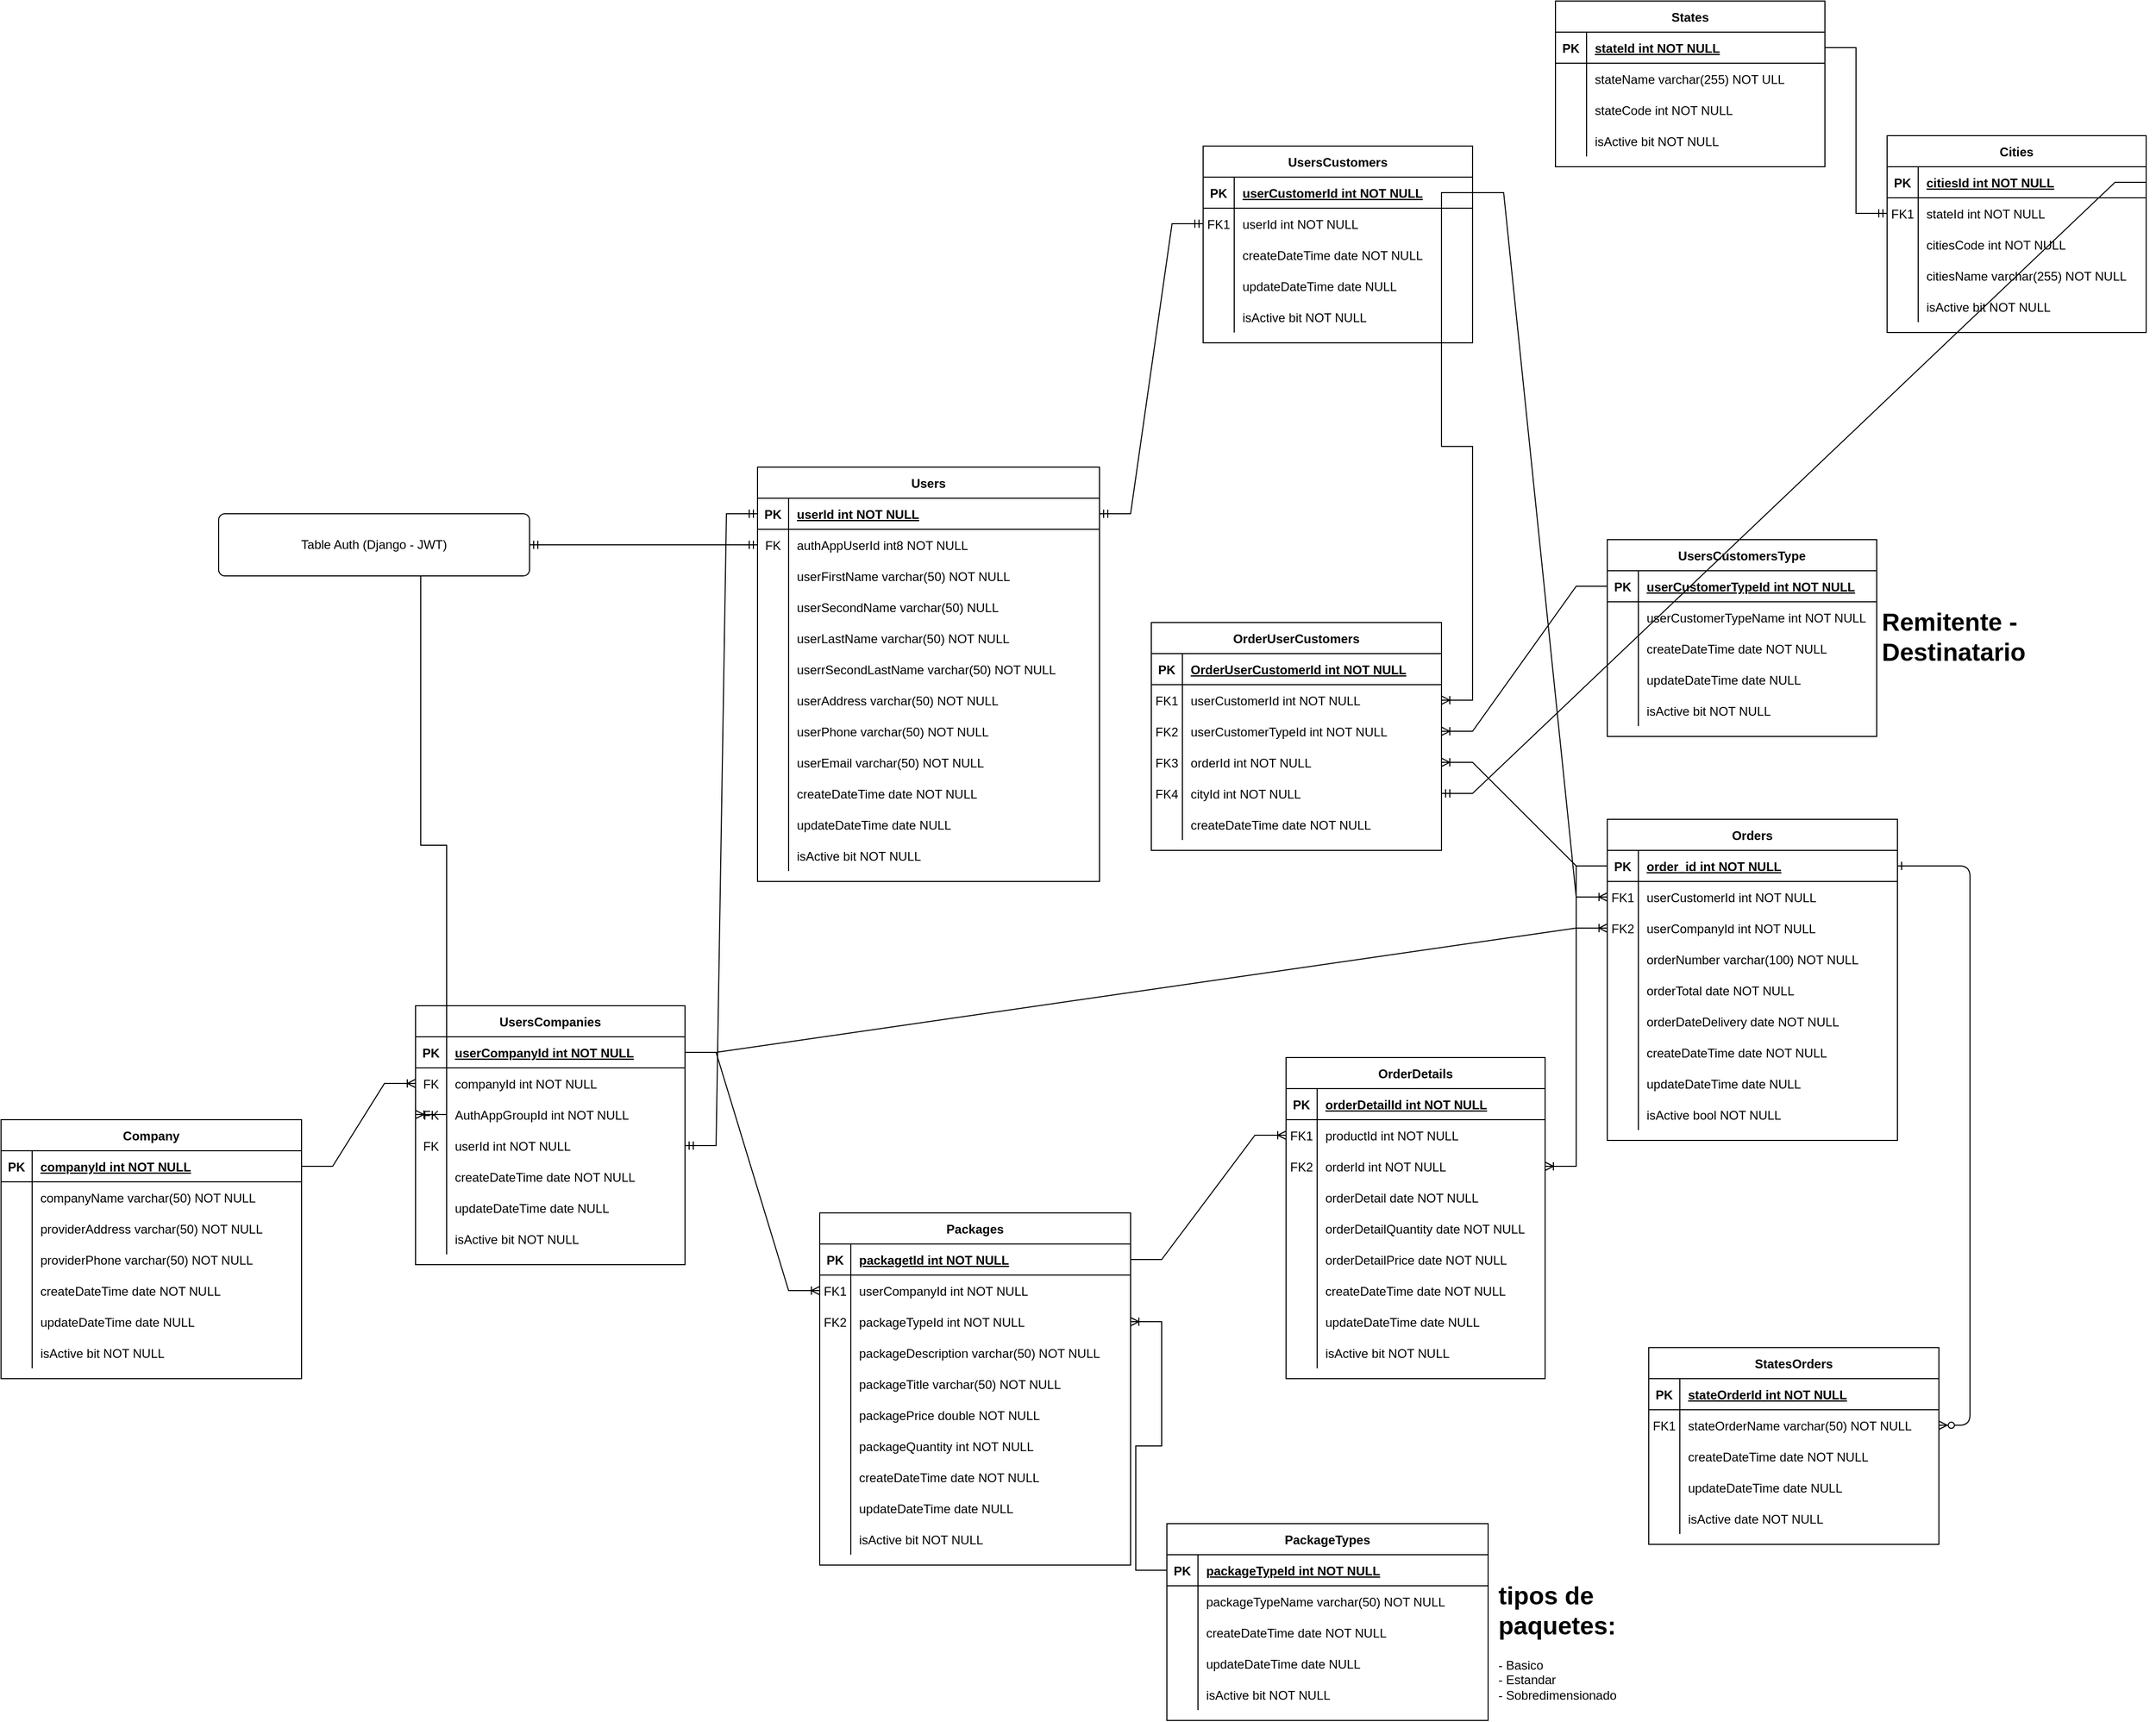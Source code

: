 <mxfile version="20.3.0" type="device"><diagram id="R2lEEEUBdFMjLlhIrx00" name="Modelado 1."><mxGraphModel dx="3501" dy="2108" grid="1" gridSize="10" guides="1" tooltips="1" connect="1" arrows="1" fold="1" page="1" pageScale="1" pageWidth="850" pageHeight="1100" math="0" shadow="0" extFonts="Permanent Marker^https://fonts.googleapis.com/css?family=Permanent+Marker"><root><mxCell id="0"/><mxCell id="1" parent="0"/><mxCell id="C-vyLk0tnHw3VtMMgP7b-12" value="" style="edgeStyle=entityRelationEdgeStyle;endArrow=ERzeroToMany;startArrow=ERone;endFill=1;startFill=0;" parent="1" source="C-vyLk0tnHw3VtMMgP7b-3" target="C-vyLk0tnHw3VtMMgP7b-17" edge="1"><mxGeometry width="100" height="100" relative="1" as="geometry"><mxPoint x="400" y="180" as="sourcePoint"/><mxPoint x="460" y="205" as="targetPoint"/></mxGeometry></mxCell><mxCell id="C-vyLk0tnHw3VtMMgP7b-2" value="Orders" style="shape=table;startSize=30;container=1;collapsible=1;childLayout=tableLayout;fixedRows=1;rowLines=0;fontStyle=1;align=center;resizeLast=1;" parent="1" vertex="1"><mxGeometry x="200" y="50" width="280" height="310" as="geometry"/></mxCell><mxCell id="C-vyLk0tnHw3VtMMgP7b-3" value="" style="shape=partialRectangle;collapsible=0;dropTarget=0;pointerEvents=0;fillColor=none;points=[[0,0.5],[1,0.5]];portConstraint=eastwest;top=0;left=0;right=0;bottom=1;" parent="C-vyLk0tnHw3VtMMgP7b-2" vertex="1"><mxGeometry y="30" width="280" height="30" as="geometry"/></mxCell><mxCell id="C-vyLk0tnHw3VtMMgP7b-4" value="PK" style="shape=partialRectangle;overflow=hidden;connectable=0;fillColor=none;top=0;left=0;bottom=0;right=0;fontStyle=1;" parent="C-vyLk0tnHw3VtMMgP7b-3" vertex="1"><mxGeometry width="30" height="30" as="geometry"><mxRectangle width="30" height="30" as="alternateBounds"/></mxGeometry></mxCell><mxCell id="C-vyLk0tnHw3VtMMgP7b-5" value="order_id int NOT NULL " style="shape=partialRectangle;overflow=hidden;connectable=0;fillColor=none;top=0;left=0;bottom=0;right=0;align=left;spacingLeft=6;fontStyle=5;" parent="C-vyLk0tnHw3VtMMgP7b-3" vertex="1"><mxGeometry x="30" width="250" height="30" as="geometry"><mxRectangle width="250" height="30" as="alternateBounds"/></mxGeometry></mxCell><mxCell id="C-vyLk0tnHw3VtMMgP7b-6" value="" style="shape=partialRectangle;collapsible=0;dropTarget=0;pointerEvents=0;fillColor=none;points=[[0,0.5],[1,0.5]];portConstraint=eastwest;top=0;left=0;right=0;bottom=0;" parent="C-vyLk0tnHw3VtMMgP7b-2" vertex="1"><mxGeometry y="60" width="280" height="30" as="geometry"/></mxCell><mxCell id="C-vyLk0tnHw3VtMMgP7b-7" value="FK1" style="shape=partialRectangle;overflow=hidden;connectable=0;fillColor=none;top=0;left=0;bottom=0;right=0;" parent="C-vyLk0tnHw3VtMMgP7b-6" vertex="1"><mxGeometry width="30" height="30" as="geometry"><mxRectangle width="30" height="30" as="alternateBounds"/></mxGeometry></mxCell><mxCell id="C-vyLk0tnHw3VtMMgP7b-8" value="userCustomerId int NOT NULL" style="shape=partialRectangle;overflow=hidden;connectable=0;fillColor=none;top=0;left=0;bottom=0;right=0;align=left;spacingLeft=6;" parent="C-vyLk0tnHw3VtMMgP7b-6" vertex="1"><mxGeometry x="30" width="250" height="30" as="geometry"><mxRectangle width="250" height="30" as="alternateBounds"/></mxGeometry></mxCell><mxCell id="2ynd7Js-_Kn8m4jkWt6p-165" value="" style="shape=partialRectangle;collapsible=0;dropTarget=0;pointerEvents=0;fillColor=none;points=[[0,0.5],[1,0.5]];portConstraint=eastwest;top=0;left=0;right=0;bottom=0;" parent="C-vyLk0tnHw3VtMMgP7b-2" vertex="1"><mxGeometry y="90" width="280" height="30" as="geometry"/></mxCell><mxCell id="2ynd7Js-_Kn8m4jkWt6p-166" value="FK2" style="shape=partialRectangle;overflow=hidden;connectable=0;fillColor=none;top=0;left=0;bottom=0;right=0;" parent="2ynd7Js-_Kn8m4jkWt6p-165" vertex="1"><mxGeometry width="30" height="30" as="geometry"><mxRectangle width="30" height="30" as="alternateBounds"/></mxGeometry></mxCell><mxCell id="2ynd7Js-_Kn8m4jkWt6p-167" value="userCompanyId int NOT NULL" style="shape=partialRectangle;overflow=hidden;connectable=0;fillColor=none;top=0;left=0;bottom=0;right=0;align=left;spacingLeft=6;" parent="2ynd7Js-_Kn8m4jkWt6p-165" vertex="1"><mxGeometry x="30" width="250" height="30" as="geometry"><mxRectangle width="250" height="30" as="alternateBounds"/></mxGeometry></mxCell><mxCell id="C-vyLk0tnHw3VtMMgP7b-9" value="" style="shape=partialRectangle;collapsible=0;dropTarget=0;pointerEvents=0;fillColor=none;points=[[0,0.5],[1,0.5]];portConstraint=eastwest;top=0;left=0;right=0;bottom=0;" parent="C-vyLk0tnHw3VtMMgP7b-2" vertex="1"><mxGeometry y="120" width="280" height="30" as="geometry"/></mxCell><mxCell id="C-vyLk0tnHw3VtMMgP7b-10" value="" style="shape=partialRectangle;overflow=hidden;connectable=0;fillColor=none;top=0;left=0;bottom=0;right=0;" parent="C-vyLk0tnHw3VtMMgP7b-9" vertex="1"><mxGeometry width="30" height="30" as="geometry"><mxRectangle width="30" height="30" as="alternateBounds"/></mxGeometry></mxCell><mxCell id="C-vyLk0tnHw3VtMMgP7b-11" value="orderNumber varchar(100) NOT NULL" style="shape=partialRectangle;overflow=hidden;connectable=0;fillColor=none;top=0;left=0;bottom=0;right=0;align=left;spacingLeft=6;" parent="C-vyLk0tnHw3VtMMgP7b-9" vertex="1"><mxGeometry x="30" width="250" height="30" as="geometry"><mxRectangle width="250" height="30" as="alternateBounds"/></mxGeometry></mxCell><mxCell id="uiMzk5XHy2GO-uMj0MLg-30" value="" style="shape=partialRectangle;collapsible=0;dropTarget=0;pointerEvents=0;fillColor=none;points=[[0,0.5],[1,0.5]];portConstraint=eastwest;top=0;left=0;right=0;bottom=0;" parent="C-vyLk0tnHw3VtMMgP7b-2" vertex="1"><mxGeometry y="150" width="280" height="30" as="geometry"/></mxCell><mxCell id="uiMzk5XHy2GO-uMj0MLg-31" value="" style="shape=partialRectangle;overflow=hidden;connectable=0;fillColor=none;top=0;left=0;bottom=0;right=0;" parent="uiMzk5XHy2GO-uMj0MLg-30" vertex="1"><mxGeometry width="30" height="30" as="geometry"><mxRectangle width="30" height="30" as="alternateBounds"/></mxGeometry></mxCell><mxCell id="uiMzk5XHy2GO-uMj0MLg-32" value="orderTotal date NOT NULL" style="shape=partialRectangle;overflow=hidden;connectable=0;fillColor=none;top=0;left=0;bottom=0;right=0;align=left;spacingLeft=6;" parent="uiMzk5XHy2GO-uMj0MLg-30" vertex="1"><mxGeometry x="30" width="250" height="30" as="geometry"><mxRectangle width="250" height="30" as="alternateBounds"/></mxGeometry></mxCell><mxCell id="2ynd7Js-_Kn8m4jkWt6p-24" value="" style="shape=partialRectangle;collapsible=0;dropTarget=0;pointerEvents=0;fillColor=none;points=[[0,0.5],[1,0.5]];portConstraint=eastwest;top=0;left=0;right=0;bottom=0;" parent="C-vyLk0tnHw3VtMMgP7b-2" vertex="1"><mxGeometry y="180" width="280" height="30" as="geometry"/></mxCell><mxCell id="2ynd7Js-_Kn8m4jkWt6p-25" value="" style="shape=partialRectangle;overflow=hidden;connectable=0;fillColor=none;top=0;left=0;bottom=0;right=0;" parent="2ynd7Js-_Kn8m4jkWt6p-24" vertex="1"><mxGeometry width="30" height="30" as="geometry"><mxRectangle width="30" height="30" as="alternateBounds"/></mxGeometry></mxCell><mxCell id="2ynd7Js-_Kn8m4jkWt6p-26" value="orderDateDelivery date NOT NULL" style="shape=partialRectangle;overflow=hidden;connectable=0;fillColor=none;top=0;left=0;bottom=0;right=0;align=left;spacingLeft=6;" parent="2ynd7Js-_Kn8m4jkWt6p-24" vertex="1"><mxGeometry x="30" width="250" height="30" as="geometry"><mxRectangle width="250" height="30" as="alternateBounds"/></mxGeometry></mxCell><mxCell id="uiMzk5XHy2GO-uMj0MLg-7" value="" style="shape=partialRectangle;collapsible=0;dropTarget=0;pointerEvents=0;fillColor=none;points=[[0,0.5],[1,0.5]];portConstraint=eastwest;top=0;left=0;right=0;bottom=0;" parent="C-vyLk0tnHw3VtMMgP7b-2" vertex="1"><mxGeometry y="210" width="280" height="30" as="geometry"/></mxCell><mxCell id="uiMzk5XHy2GO-uMj0MLg-8" value="" style="shape=partialRectangle;overflow=hidden;connectable=0;fillColor=none;top=0;left=0;bottom=0;right=0;" parent="uiMzk5XHy2GO-uMj0MLg-7" vertex="1"><mxGeometry width="30" height="30" as="geometry"><mxRectangle width="30" height="30" as="alternateBounds"/></mxGeometry></mxCell><mxCell id="uiMzk5XHy2GO-uMj0MLg-9" value="createDateTime date NOT NULL" style="shape=partialRectangle;overflow=hidden;connectable=0;fillColor=none;top=0;left=0;bottom=0;right=0;align=left;spacingLeft=6;" parent="uiMzk5XHy2GO-uMj0MLg-7" vertex="1"><mxGeometry x="30" width="250" height="30" as="geometry"><mxRectangle width="250" height="30" as="alternateBounds"/></mxGeometry></mxCell><mxCell id="uiMzk5XHy2GO-uMj0MLg-10" value="" style="shape=partialRectangle;collapsible=0;dropTarget=0;pointerEvents=0;fillColor=none;points=[[0,0.5],[1,0.5]];portConstraint=eastwest;top=0;left=0;right=0;bottom=0;" parent="C-vyLk0tnHw3VtMMgP7b-2" vertex="1"><mxGeometry y="240" width="280" height="30" as="geometry"/></mxCell><mxCell id="uiMzk5XHy2GO-uMj0MLg-11" value="" style="shape=partialRectangle;overflow=hidden;connectable=0;fillColor=none;top=0;left=0;bottom=0;right=0;" parent="uiMzk5XHy2GO-uMj0MLg-10" vertex="1"><mxGeometry width="30" height="30" as="geometry"><mxRectangle width="30" height="30" as="alternateBounds"/></mxGeometry></mxCell><mxCell id="uiMzk5XHy2GO-uMj0MLg-12" value="updateDateTime date NULL" style="shape=partialRectangle;overflow=hidden;connectable=0;fillColor=none;top=0;left=0;bottom=0;right=0;align=left;spacingLeft=6;" parent="uiMzk5XHy2GO-uMj0MLg-10" vertex="1"><mxGeometry x="30" width="250" height="30" as="geometry"><mxRectangle width="250" height="30" as="alternateBounds"/></mxGeometry></mxCell><mxCell id="uiMzk5XHy2GO-uMj0MLg-13" value="" style="shape=partialRectangle;collapsible=0;dropTarget=0;pointerEvents=0;fillColor=none;points=[[0,0.5],[1,0.5]];portConstraint=eastwest;top=0;left=0;right=0;bottom=0;" parent="C-vyLk0tnHw3VtMMgP7b-2" vertex="1"><mxGeometry y="270" width="280" height="30" as="geometry"/></mxCell><mxCell id="uiMzk5XHy2GO-uMj0MLg-14" value="" style="shape=partialRectangle;overflow=hidden;connectable=0;fillColor=none;top=0;left=0;bottom=0;right=0;" parent="uiMzk5XHy2GO-uMj0MLg-13" vertex="1"><mxGeometry width="30" height="30" as="geometry"><mxRectangle width="30" height="30" as="alternateBounds"/></mxGeometry></mxCell><mxCell id="uiMzk5XHy2GO-uMj0MLg-15" value="isActive bool NOT NULL" style="shape=partialRectangle;overflow=hidden;connectable=0;fillColor=none;top=0;left=0;bottom=0;right=0;align=left;spacingLeft=6;" parent="uiMzk5XHy2GO-uMj0MLg-13" vertex="1"><mxGeometry x="30" width="250" height="30" as="geometry"><mxRectangle width="250" height="30" as="alternateBounds"/></mxGeometry></mxCell><mxCell id="C-vyLk0tnHw3VtMMgP7b-13" value="StatesOrders" style="shape=table;startSize=30;container=1;collapsible=1;childLayout=tableLayout;fixedRows=1;rowLines=0;fontStyle=1;align=center;resizeLast=1;" parent="1" vertex="1"><mxGeometry x="240" y="560" width="280" height="190" as="geometry"/></mxCell><mxCell id="C-vyLk0tnHw3VtMMgP7b-14" value="" style="shape=partialRectangle;collapsible=0;dropTarget=0;pointerEvents=0;fillColor=none;points=[[0,0.5],[1,0.5]];portConstraint=eastwest;top=0;left=0;right=0;bottom=1;" parent="C-vyLk0tnHw3VtMMgP7b-13" vertex="1"><mxGeometry y="30" width="280" height="30" as="geometry"/></mxCell><mxCell id="C-vyLk0tnHw3VtMMgP7b-15" value="PK" style="shape=partialRectangle;overflow=hidden;connectable=0;fillColor=none;top=0;left=0;bottom=0;right=0;fontStyle=1;" parent="C-vyLk0tnHw3VtMMgP7b-14" vertex="1"><mxGeometry width="30" height="30" as="geometry"><mxRectangle width="30" height="30" as="alternateBounds"/></mxGeometry></mxCell><mxCell id="C-vyLk0tnHw3VtMMgP7b-16" value="stateOrderId int NOT NULL " style="shape=partialRectangle;overflow=hidden;connectable=0;fillColor=none;top=0;left=0;bottom=0;right=0;align=left;spacingLeft=6;fontStyle=5;" parent="C-vyLk0tnHw3VtMMgP7b-14" vertex="1"><mxGeometry x="30" width="250" height="30" as="geometry"><mxRectangle width="250" height="30" as="alternateBounds"/></mxGeometry></mxCell><mxCell id="C-vyLk0tnHw3VtMMgP7b-17" value="" style="shape=partialRectangle;collapsible=0;dropTarget=0;pointerEvents=0;fillColor=none;points=[[0,0.5],[1,0.5]];portConstraint=eastwest;top=0;left=0;right=0;bottom=0;" parent="C-vyLk0tnHw3VtMMgP7b-13" vertex="1"><mxGeometry y="60" width="280" height="30" as="geometry"/></mxCell><mxCell id="C-vyLk0tnHw3VtMMgP7b-18" value="FK1" style="shape=partialRectangle;overflow=hidden;connectable=0;fillColor=none;top=0;left=0;bottom=0;right=0;" parent="C-vyLk0tnHw3VtMMgP7b-17" vertex="1"><mxGeometry width="30" height="30" as="geometry"><mxRectangle width="30" height="30" as="alternateBounds"/></mxGeometry></mxCell><mxCell id="C-vyLk0tnHw3VtMMgP7b-19" value="stateOrderName varchar(50) NOT NULL" style="shape=partialRectangle;overflow=hidden;connectable=0;fillColor=none;top=0;left=0;bottom=0;right=0;align=left;spacingLeft=6;" parent="C-vyLk0tnHw3VtMMgP7b-17" vertex="1"><mxGeometry x="30" width="250" height="30" as="geometry"><mxRectangle width="250" height="30" as="alternateBounds"/></mxGeometry></mxCell><mxCell id="C-vyLk0tnHw3VtMMgP7b-20" value="" style="shape=partialRectangle;collapsible=0;dropTarget=0;pointerEvents=0;fillColor=none;points=[[0,0.5],[1,0.5]];portConstraint=eastwest;top=0;left=0;right=0;bottom=0;" parent="C-vyLk0tnHw3VtMMgP7b-13" vertex="1"><mxGeometry y="90" width="280" height="30" as="geometry"/></mxCell><mxCell id="C-vyLk0tnHw3VtMMgP7b-21" value="" style="shape=partialRectangle;overflow=hidden;connectable=0;fillColor=none;top=0;left=0;bottom=0;right=0;" parent="C-vyLk0tnHw3VtMMgP7b-20" vertex="1"><mxGeometry width="30" height="30" as="geometry"><mxRectangle width="30" height="30" as="alternateBounds"/></mxGeometry></mxCell><mxCell id="C-vyLk0tnHw3VtMMgP7b-22" value="createDateTime date NOT NULL" style="shape=partialRectangle;overflow=hidden;connectable=0;fillColor=none;top=0;left=0;bottom=0;right=0;align=left;spacingLeft=6;" parent="C-vyLk0tnHw3VtMMgP7b-20" vertex="1"><mxGeometry x="30" width="250" height="30" as="geometry"><mxRectangle width="250" height="30" as="alternateBounds"/></mxGeometry></mxCell><mxCell id="2ynd7Js-_Kn8m4jkWt6p-148" value="" style="shape=partialRectangle;collapsible=0;dropTarget=0;pointerEvents=0;fillColor=none;points=[[0,0.5],[1,0.5]];portConstraint=eastwest;top=0;left=0;right=0;bottom=0;" parent="C-vyLk0tnHw3VtMMgP7b-13" vertex="1"><mxGeometry y="120" width="280" height="30" as="geometry"/></mxCell><mxCell id="2ynd7Js-_Kn8m4jkWt6p-149" value="" style="shape=partialRectangle;overflow=hidden;connectable=0;fillColor=none;top=0;left=0;bottom=0;right=0;" parent="2ynd7Js-_Kn8m4jkWt6p-148" vertex="1"><mxGeometry width="30" height="30" as="geometry"><mxRectangle width="30" height="30" as="alternateBounds"/></mxGeometry></mxCell><mxCell id="2ynd7Js-_Kn8m4jkWt6p-150" value="updateDateTime date NULL" style="shape=partialRectangle;overflow=hidden;connectable=0;fillColor=none;top=0;left=0;bottom=0;right=0;align=left;spacingLeft=6;" parent="2ynd7Js-_Kn8m4jkWt6p-148" vertex="1"><mxGeometry x="30" width="250" height="30" as="geometry"><mxRectangle width="250" height="30" as="alternateBounds"/></mxGeometry></mxCell><mxCell id="2ynd7Js-_Kn8m4jkWt6p-151" value="" style="shape=partialRectangle;collapsible=0;dropTarget=0;pointerEvents=0;fillColor=none;points=[[0,0.5],[1,0.5]];portConstraint=eastwest;top=0;left=0;right=0;bottom=0;" parent="C-vyLk0tnHw3VtMMgP7b-13" vertex="1"><mxGeometry y="150" width="280" height="30" as="geometry"/></mxCell><mxCell id="2ynd7Js-_Kn8m4jkWt6p-152" value="" style="shape=partialRectangle;overflow=hidden;connectable=0;fillColor=none;top=0;left=0;bottom=0;right=0;" parent="2ynd7Js-_Kn8m4jkWt6p-151" vertex="1"><mxGeometry width="30" height="30" as="geometry"><mxRectangle width="30" height="30" as="alternateBounds"/></mxGeometry></mxCell><mxCell id="2ynd7Js-_Kn8m4jkWt6p-153" value="isActive date NOT NULL" style="shape=partialRectangle;overflow=hidden;connectable=0;fillColor=none;top=0;left=0;bottom=0;right=0;align=left;spacingLeft=6;" parent="2ynd7Js-_Kn8m4jkWt6p-151" vertex="1"><mxGeometry x="30" width="250" height="30" as="geometry"><mxRectangle width="250" height="30" as="alternateBounds"/></mxGeometry></mxCell><mxCell id="2ynd7Js-_Kn8m4jkWt6p-2" value="PackageTypes" style="shape=table;startSize=30;container=1;collapsible=1;childLayout=tableLayout;fixedRows=1;rowLines=0;fontStyle=1;align=center;resizeLast=1;" parent="1" vertex="1"><mxGeometry x="-225" y="730" width="310" height="190" as="geometry"/></mxCell><mxCell id="2ynd7Js-_Kn8m4jkWt6p-3" value="" style="shape=tableRow;horizontal=0;startSize=0;swimlaneHead=0;swimlaneBody=0;fillColor=none;collapsible=0;dropTarget=0;points=[[0,0.5],[1,0.5]];portConstraint=eastwest;top=0;left=0;right=0;bottom=1;" parent="2ynd7Js-_Kn8m4jkWt6p-2" vertex="1"><mxGeometry y="30" width="310" height="30" as="geometry"/></mxCell><mxCell id="2ynd7Js-_Kn8m4jkWt6p-4" value="PK" style="shape=partialRectangle;connectable=0;fillColor=none;top=0;left=0;bottom=0;right=0;fontStyle=1;overflow=hidden;" parent="2ynd7Js-_Kn8m4jkWt6p-3" vertex="1"><mxGeometry width="30" height="30" as="geometry"><mxRectangle width="30" height="30" as="alternateBounds"/></mxGeometry></mxCell><mxCell id="2ynd7Js-_Kn8m4jkWt6p-5" value="packageTypeId int NOT NULL" style="shape=partialRectangle;connectable=0;fillColor=none;top=0;left=0;bottom=0;right=0;align=left;spacingLeft=6;fontStyle=5;overflow=hidden;" parent="2ynd7Js-_Kn8m4jkWt6p-3" vertex="1"><mxGeometry x="30" width="280" height="30" as="geometry"><mxRectangle width="280" height="30" as="alternateBounds"/></mxGeometry></mxCell><mxCell id="2ynd7Js-_Kn8m4jkWt6p-6" value="" style="shape=tableRow;horizontal=0;startSize=0;swimlaneHead=0;swimlaneBody=0;fillColor=none;collapsible=0;dropTarget=0;points=[[0,0.5],[1,0.5]];portConstraint=eastwest;top=0;left=0;right=0;bottom=0;" parent="2ynd7Js-_Kn8m4jkWt6p-2" vertex="1"><mxGeometry y="60" width="310" height="30" as="geometry"/></mxCell><mxCell id="2ynd7Js-_Kn8m4jkWt6p-7" value="" style="shape=partialRectangle;connectable=0;fillColor=none;top=0;left=0;bottom=0;right=0;editable=1;overflow=hidden;" parent="2ynd7Js-_Kn8m4jkWt6p-6" vertex="1"><mxGeometry width="30" height="30" as="geometry"><mxRectangle width="30" height="30" as="alternateBounds"/></mxGeometry></mxCell><mxCell id="2ynd7Js-_Kn8m4jkWt6p-8" value="packageTypeName varchar(50) NOT NULL" style="shape=partialRectangle;connectable=0;fillColor=none;top=0;left=0;bottom=0;right=0;align=left;spacingLeft=6;overflow=hidden;" parent="2ynd7Js-_Kn8m4jkWt6p-6" vertex="1"><mxGeometry x="30" width="280" height="30" as="geometry"><mxRectangle width="280" height="30" as="alternateBounds"/></mxGeometry></mxCell><mxCell id="2ynd7Js-_Kn8m4jkWt6p-9" value="" style="shape=tableRow;horizontal=0;startSize=0;swimlaneHead=0;swimlaneBody=0;fillColor=none;collapsible=0;dropTarget=0;points=[[0,0.5],[1,0.5]];portConstraint=eastwest;top=0;left=0;right=0;bottom=0;" parent="2ynd7Js-_Kn8m4jkWt6p-2" vertex="1"><mxGeometry y="90" width="310" height="30" as="geometry"/></mxCell><mxCell id="2ynd7Js-_Kn8m4jkWt6p-10" value="" style="shape=partialRectangle;connectable=0;fillColor=none;top=0;left=0;bottom=0;right=0;editable=1;overflow=hidden;" parent="2ynd7Js-_Kn8m4jkWt6p-9" vertex="1"><mxGeometry width="30" height="30" as="geometry"><mxRectangle width="30" height="30" as="alternateBounds"/></mxGeometry></mxCell><mxCell id="2ynd7Js-_Kn8m4jkWt6p-11" value="createDateTime date NOT NULL" style="shape=partialRectangle;connectable=0;fillColor=none;top=0;left=0;bottom=0;right=0;align=left;spacingLeft=6;overflow=hidden;" parent="2ynd7Js-_Kn8m4jkWt6p-9" vertex="1"><mxGeometry x="30" width="280" height="30" as="geometry"><mxRectangle width="280" height="30" as="alternateBounds"/></mxGeometry></mxCell><mxCell id="2ynd7Js-_Kn8m4jkWt6p-145" value="" style="shape=tableRow;horizontal=0;startSize=0;swimlaneHead=0;swimlaneBody=0;fillColor=none;collapsible=0;dropTarget=0;points=[[0,0.5],[1,0.5]];portConstraint=eastwest;top=0;left=0;right=0;bottom=0;" parent="2ynd7Js-_Kn8m4jkWt6p-2" vertex="1"><mxGeometry y="120" width="310" height="30" as="geometry"/></mxCell><mxCell id="2ynd7Js-_Kn8m4jkWt6p-146" value="" style="shape=partialRectangle;connectable=0;fillColor=none;top=0;left=0;bottom=0;right=0;editable=1;overflow=hidden;" parent="2ynd7Js-_Kn8m4jkWt6p-145" vertex="1"><mxGeometry width="30" height="30" as="geometry"><mxRectangle width="30" height="30" as="alternateBounds"/></mxGeometry></mxCell><mxCell id="2ynd7Js-_Kn8m4jkWt6p-147" value="updateDateTime date NULL" style="shape=partialRectangle;connectable=0;fillColor=none;top=0;left=0;bottom=0;right=0;align=left;spacingLeft=6;overflow=hidden;" parent="2ynd7Js-_Kn8m4jkWt6p-145" vertex="1"><mxGeometry x="30" width="280" height="30" as="geometry"><mxRectangle width="280" height="30" as="alternateBounds"/></mxGeometry></mxCell><mxCell id="2ynd7Js-_Kn8m4jkWt6p-12" value="" style="shape=tableRow;horizontal=0;startSize=0;swimlaneHead=0;swimlaneBody=0;fillColor=none;collapsible=0;dropTarget=0;points=[[0,0.5],[1,0.5]];portConstraint=eastwest;top=0;left=0;right=0;bottom=0;" parent="2ynd7Js-_Kn8m4jkWt6p-2" vertex="1"><mxGeometry y="150" width="310" height="30" as="geometry"/></mxCell><mxCell id="2ynd7Js-_Kn8m4jkWt6p-13" value="" style="shape=partialRectangle;connectable=0;fillColor=none;top=0;left=0;bottom=0;right=0;editable=1;overflow=hidden;" parent="2ynd7Js-_Kn8m4jkWt6p-12" vertex="1"><mxGeometry width="30" height="30" as="geometry"><mxRectangle width="30" height="30" as="alternateBounds"/></mxGeometry></mxCell><mxCell id="2ynd7Js-_Kn8m4jkWt6p-14" value="isActive bit NOT NULL" style="shape=partialRectangle;connectable=0;fillColor=none;top=0;left=0;bottom=0;right=0;align=left;spacingLeft=6;overflow=hidden;" parent="2ynd7Js-_Kn8m4jkWt6p-12" vertex="1"><mxGeometry x="30" width="280" height="30" as="geometry"><mxRectangle width="280" height="30" as="alternateBounds"/></mxGeometry></mxCell><mxCell id="2ynd7Js-_Kn8m4jkWt6p-27" value="Packages" style="shape=table;startSize=30;container=1;collapsible=1;childLayout=tableLayout;fixedRows=1;rowLines=0;fontStyle=1;align=center;resizeLast=1;" parent="1" vertex="1"><mxGeometry x="-560" y="430" width="300" height="340" as="geometry"/></mxCell><mxCell id="2ynd7Js-_Kn8m4jkWt6p-28" value="" style="shape=tableRow;horizontal=0;startSize=0;swimlaneHead=0;swimlaneBody=0;fillColor=none;collapsible=0;dropTarget=0;points=[[0,0.5],[1,0.5]];portConstraint=eastwest;top=0;left=0;right=0;bottom=1;" parent="2ynd7Js-_Kn8m4jkWt6p-27" vertex="1"><mxGeometry y="30" width="300" height="30" as="geometry"/></mxCell><mxCell id="2ynd7Js-_Kn8m4jkWt6p-29" value="PK" style="shape=partialRectangle;connectable=0;fillColor=none;top=0;left=0;bottom=0;right=0;fontStyle=1;overflow=hidden;" parent="2ynd7Js-_Kn8m4jkWt6p-28" vertex="1"><mxGeometry width="30" height="30" as="geometry"><mxRectangle width="30" height="30" as="alternateBounds"/></mxGeometry></mxCell><mxCell id="2ynd7Js-_Kn8m4jkWt6p-30" value="packagetId int NOT NULL" style="shape=partialRectangle;connectable=0;fillColor=none;top=0;left=0;bottom=0;right=0;align=left;spacingLeft=6;fontStyle=5;overflow=hidden;" parent="2ynd7Js-_Kn8m4jkWt6p-28" vertex="1"><mxGeometry x="30" width="270" height="30" as="geometry"><mxRectangle width="270" height="30" as="alternateBounds"/></mxGeometry></mxCell><mxCell id="2ynd7Js-_Kn8m4jkWt6p-31" value="" style="shape=tableRow;horizontal=0;startSize=0;swimlaneHead=0;swimlaneBody=0;fillColor=none;collapsible=0;dropTarget=0;points=[[0,0.5],[1,0.5]];portConstraint=eastwest;top=0;left=0;right=0;bottom=0;" parent="2ynd7Js-_Kn8m4jkWt6p-27" vertex="1"><mxGeometry y="60" width="300" height="30" as="geometry"/></mxCell><mxCell id="2ynd7Js-_Kn8m4jkWt6p-32" value="FK1" style="shape=partialRectangle;connectable=0;fillColor=none;top=0;left=0;bottom=0;right=0;editable=1;overflow=hidden;" parent="2ynd7Js-_Kn8m4jkWt6p-31" vertex="1"><mxGeometry width="30" height="30" as="geometry"><mxRectangle width="30" height="30" as="alternateBounds"/></mxGeometry></mxCell><mxCell id="2ynd7Js-_Kn8m4jkWt6p-33" value="userCompanyId int NOT NULL" style="shape=partialRectangle;connectable=0;fillColor=none;top=0;left=0;bottom=0;right=0;align=left;spacingLeft=6;overflow=hidden;" parent="2ynd7Js-_Kn8m4jkWt6p-31" vertex="1"><mxGeometry x="30" width="270" height="30" as="geometry"><mxRectangle width="270" height="30" as="alternateBounds"/></mxGeometry></mxCell><mxCell id="2ynd7Js-_Kn8m4jkWt6p-66" value="" style="shape=tableRow;horizontal=0;startSize=0;swimlaneHead=0;swimlaneBody=0;fillColor=none;collapsible=0;dropTarget=0;points=[[0,0.5],[1,0.5]];portConstraint=eastwest;top=0;left=0;right=0;bottom=0;" parent="2ynd7Js-_Kn8m4jkWt6p-27" vertex="1"><mxGeometry y="90" width="300" height="30" as="geometry"/></mxCell><mxCell id="2ynd7Js-_Kn8m4jkWt6p-67" value="FK2" style="shape=partialRectangle;connectable=0;fillColor=none;top=0;left=0;bottom=0;right=0;editable=1;overflow=hidden;" parent="2ynd7Js-_Kn8m4jkWt6p-66" vertex="1"><mxGeometry width="30" height="30" as="geometry"><mxRectangle width="30" height="30" as="alternateBounds"/></mxGeometry></mxCell><mxCell id="2ynd7Js-_Kn8m4jkWt6p-68" value="packageTypeId int NOT NULL" style="shape=partialRectangle;connectable=0;fillColor=none;top=0;left=0;bottom=0;right=0;align=left;spacingLeft=6;overflow=hidden;" parent="2ynd7Js-_Kn8m4jkWt6p-66" vertex="1"><mxGeometry x="30" width="270" height="30" as="geometry"><mxRectangle width="270" height="30" as="alternateBounds"/></mxGeometry></mxCell><mxCell id="2ynd7Js-_Kn8m4jkWt6p-57" value="" style="shape=tableRow;horizontal=0;startSize=0;swimlaneHead=0;swimlaneBody=0;fillColor=none;collapsible=0;dropTarget=0;points=[[0,0.5],[1,0.5]];portConstraint=eastwest;top=0;left=0;right=0;bottom=0;" parent="2ynd7Js-_Kn8m4jkWt6p-27" vertex="1"><mxGeometry y="120" width="300" height="30" as="geometry"/></mxCell><mxCell id="2ynd7Js-_Kn8m4jkWt6p-58" value="" style="shape=partialRectangle;connectable=0;fillColor=none;top=0;left=0;bottom=0;right=0;editable=1;overflow=hidden;" parent="2ynd7Js-_Kn8m4jkWt6p-57" vertex="1"><mxGeometry width="30" height="30" as="geometry"><mxRectangle width="30" height="30" as="alternateBounds"/></mxGeometry></mxCell><mxCell id="2ynd7Js-_Kn8m4jkWt6p-59" value="packageDescription varchar(50) NOT NULL" style="shape=partialRectangle;connectable=0;fillColor=none;top=0;left=0;bottom=0;right=0;align=left;spacingLeft=6;overflow=hidden;" parent="2ynd7Js-_Kn8m4jkWt6p-57" vertex="1"><mxGeometry x="30" width="270" height="30" as="geometry"><mxRectangle width="270" height="30" as="alternateBounds"/></mxGeometry></mxCell><mxCell id="2ynd7Js-_Kn8m4jkWt6p-34" value="" style="shape=tableRow;horizontal=0;startSize=0;swimlaneHead=0;swimlaneBody=0;fillColor=none;collapsible=0;dropTarget=0;points=[[0,0.5],[1,0.5]];portConstraint=eastwest;top=0;left=0;right=0;bottom=0;" parent="2ynd7Js-_Kn8m4jkWt6p-27" vertex="1"><mxGeometry y="150" width="300" height="30" as="geometry"/></mxCell><mxCell id="2ynd7Js-_Kn8m4jkWt6p-35" value="" style="shape=partialRectangle;connectable=0;fillColor=none;top=0;left=0;bottom=0;right=0;editable=1;overflow=hidden;" parent="2ynd7Js-_Kn8m4jkWt6p-34" vertex="1"><mxGeometry width="30" height="30" as="geometry"><mxRectangle width="30" height="30" as="alternateBounds"/></mxGeometry></mxCell><mxCell id="2ynd7Js-_Kn8m4jkWt6p-36" value="packageTitle varchar(50) NOT NULL" style="shape=partialRectangle;connectable=0;fillColor=none;top=0;left=0;bottom=0;right=0;align=left;spacingLeft=6;overflow=hidden;" parent="2ynd7Js-_Kn8m4jkWt6p-34" vertex="1"><mxGeometry x="30" width="270" height="30" as="geometry"><mxRectangle width="270" height="30" as="alternateBounds"/></mxGeometry></mxCell><mxCell id="2ynd7Js-_Kn8m4jkWt6p-37" value="" style="shape=tableRow;horizontal=0;startSize=0;swimlaneHead=0;swimlaneBody=0;fillColor=none;collapsible=0;dropTarget=0;points=[[0,0.5],[1,0.5]];portConstraint=eastwest;top=0;left=0;right=0;bottom=0;" parent="2ynd7Js-_Kn8m4jkWt6p-27" vertex="1"><mxGeometry y="180" width="300" height="30" as="geometry"/></mxCell><mxCell id="2ynd7Js-_Kn8m4jkWt6p-38" value="" style="shape=partialRectangle;connectable=0;fillColor=none;top=0;left=0;bottom=0;right=0;editable=1;overflow=hidden;" parent="2ynd7Js-_Kn8m4jkWt6p-37" vertex="1"><mxGeometry width="30" height="30" as="geometry"><mxRectangle width="30" height="30" as="alternateBounds"/></mxGeometry></mxCell><mxCell id="2ynd7Js-_Kn8m4jkWt6p-39" value="packagePrice double NOT NULL" style="shape=partialRectangle;connectable=0;fillColor=none;top=0;left=0;bottom=0;right=0;align=left;spacingLeft=6;overflow=hidden;" parent="2ynd7Js-_Kn8m4jkWt6p-37" vertex="1"><mxGeometry x="30" width="270" height="30" as="geometry"><mxRectangle width="270" height="30" as="alternateBounds"/></mxGeometry></mxCell><mxCell id="2ynd7Js-_Kn8m4jkWt6p-71" value="" style="shape=tableRow;horizontal=0;startSize=0;swimlaneHead=0;swimlaneBody=0;fillColor=none;collapsible=0;dropTarget=0;points=[[0,0.5],[1,0.5]];portConstraint=eastwest;top=0;left=0;right=0;bottom=0;" parent="2ynd7Js-_Kn8m4jkWt6p-27" vertex="1"><mxGeometry y="210" width="300" height="30" as="geometry"/></mxCell><mxCell id="2ynd7Js-_Kn8m4jkWt6p-72" value="" style="shape=partialRectangle;connectable=0;fillColor=none;top=0;left=0;bottom=0;right=0;editable=1;overflow=hidden;" parent="2ynd7Js-_Kn8m4jkWt6p-71" vertex="1"><mxGeometry width="30" height="30" as="geometry"><mxRectangle width="30" height="30" as="alternateBounds"/></mxGeometry></mxCell><mxCell id="2ynd7Js-_Kn8m4jkWt6p-73" value="packageQuantity int NOT NULL" style="shape=partialRectangle;connectable=0;fillColor=none;top=0;left=0;bottom=0;right=0;align=left;spacingLeft=6;overflow=hidden;" parent="2ynd7Js-_Kn8m4jkWt6p-71" vertex="1"><mxGeometry x="30" width="270" height="30" as="geometry"><mxRectangle width="270" height="30" as="alternateBounds"/></mxGeometry></mxCell><mxCell id="2ynd7Js-_Kn8m4jkWt6p-130" value="" style="shape=tableRow;horizontal=0;startSize=0;swimlaneHead=0;swimlaneBody=0;fillColor=none;collapsible=0;dropTarget=0;points=[[0,0.5],[1,0.5]];portConstraint=eastwest;top=0;left=0;right=0;bottom=0;" parent="2ynd7Js-_Kn8m4jkWt6p-27" vertex="1"><mxGeometry y="240" width="300" height="30" as="geometry"/></mxCell><mxCell id="2ynd7Js-_Kn8m4jkWt6p-131" value="" style="shape=partialRectangle;connectable=0;fillColor=none;top=0;left=0;bottom=0;right=0;editable=1;overflow=hidden;" parent="2ynd7Js-_Kn8m4jkWt6p-130" vertex="1"><mxGeometry width="30" height="30" as="geometry"><mxRectangle width="30" height="30" as="alternateBounds"/></mxGeometry></mxCell><mxCell id="2ynd7Js-_Kn8m4jkWt6p-132" value="createDateTime date NOT NULL" style="shape=partialRectangle;connectable=0;fillColor=none;top=0;left=0;bottom=0;right=0;align=left;spacingLeft=6;overflow=hidden;" parent="2ynd7Js-_Kn8m4jkWt6p-130" vertex="1"><mxGeometry x="30" width="270" height="30" as="geometry"><mxRectangle width="270" height="30" as="alternateBounds"/></mxGeometry></mxCell><mxCell id="2ynd7Js-_Kn8m4jkWt6p-74" value="" style="shape=tableRow;horizontal=0;startSize=0;swimlaneHead=0;swimlaneBody=0;fillColor=none;collapsible=0;dropTarget=0;points=[[0,0.5],[1,0.5]];portConstraint=eastwest;top=0;left=0;right=0;bottom=0;" parent="2ynd7Js-_Kn8m4jkWt6p-27" vertex="1"><mxGeometry y="270" width="300" height="30" as="geometry"/></mxCell><mxCell id="2ynd7Js-_Kn8m4jkWt6p-75" value="" style="shape=partialRectangle;connectable=0;fillColor=none;top=0;left=0;bottom=0;right=0;editable=1;overflow=hidden;" parent="2ynd7Js-_Kn8m4jkWt6p-74" vertex="1"><mxGeometry width="30" height="30" as="geometry"><mxRectangle width="30" height="30" as="alternateBounds"/></mxGeometry></mxCell><mxCell id="2ynd7Js-_Kn8m4jkWt6p-76" value="updateDateTime date NULL" style="shape=partialRectangle;connectable=0;fillColor=none;top=0;left=0;bottom=0;right=0;align=left;spacingLeft=6;overflow=hidden;" parent="2ynd7Js-_Kn8m4jkWt6p-74" vertex="1"><mxGeometry x="30" width="270" height="30" as="geometry"><mxRectangle width="270" height="30" as="alternateBounds"/></mxGeometry></mxCell><mxCell id="2ynd7Js-_Kn8m4jkWt6p-54" value="" style="shape=tableRow;horizontal=0;startSize=0;swimlaneHead=0;swimlaneBody=0;fillColor=none;collapsible=0;dropTarget=0;points=[[0,0.5],[1,0.5]];portConstraint=eastwest;top=0;left=0;right=0;bottom=0;" parent="2ynd7Js-_Kn8m4jkWt6p-27" vertex="1"><mxGeometry y="300" width="300" height="30" as="geometry"/></mxCell><mxCell id="2ynd7Js-_Kn8m4jkWt6p-55" value="" style="shape=partialRectangle;connectable=0;fillColor=none;top=0;left=0;bottom=0;right=0;editable=1;overflow=hidden;" parent="2ynd7Js-_Kn8m4jkWt6p-54" vertex="1"><mxGeometry width="30" height="30" as="geometry"><mxRectangle width="30" height="30" as="alternateBounds"/></mxGeometry></mxCell><mxCell id="2ynd7Js-_Kn8m4jkWt6p-56" value="isActive bit NOT NULL" style="shape=partialRectangle;connectable=0;fillColor=none;top=0;left=0;bottom=0;right=0;align=left;spacingLeft=6;overflow=hidden;" parent="2ynd7Js-_Kn8m4jkWt6p-54" vertex="1"><mxGeometry x="30" width="270" height="30" as="geometry"><mxRectangle width="270" height="30" as="alternateBounds"/></mxGeometry></mxCell><mxCell id="2ynd7Js-_Kn8m4jkWt6p-70" value="" style="edgeStyle=entityRelationEdgeStyle;fontSize=12;html=1;endArrow=ERoneToMany;rounded=0;exitX=0;exitY=0.5;exitDx=0;exitDy=0;entryX=1;entryY=0.5;entryDx=0;entryDy=0;" parent="1" source="2ynd7Js-_Kn8m4jkWt6p-3" target="2ynd7Js-_Kn8m4jkWt6p-66" edge="1"><mxGeometry width="100" height="100" relative="1" as="geometry"><mxPoint x="-20" y="470" as="sourcePoint"/><mxPoint x="-90" y="380" as="targetPoint"/></mxGeometry></mxCell><mxCell id="2ynd7Js-_Kn8m4jkWt6p-89" value="OrderDetails" style="shape=table;startSize=30;container=1;collapsible=1;childLayout=tableLayout;fixedRows=1;rowLines=0;fontStyle=1;align=center;resizeLast=1;" parent="1" vertex="1"><mxGeometry x="-110" y="280" width="250" height="310" as="geometry"/></mxCell><mxCell id="2ynd7Js-_Kn8m4jkWt6p-90" value="" style="shape=partialRectangle;collapsible=0;dropTarget=0;pointerEvents=0;fillColor=none;points=[[0,0.5],[1,0.5]];portConstraint=eastwest;top=0;left=0;right=0;bottom=1;" parent="2ynd7Js-_Kn8m4jkWt6p-89" vertex="1"><mxGeometry y="30" width="250" height="30" as="geometry"/></mxCell><mxCell id="2ynd7Js-_Kn8m4jkWt6p-91" value="PK" style="shape=partialRectangle;overflow=hidden;connectable=0;fillColor=none;top=0;left=0;bottom=0;right=0;fontStyle=1;" parent="2ynd7Js-_Kn8m4jkWt6p-90" vertex="1"><mxGeometry width="30" height="30" as="geometry"><mxRectangle width="30" height="30" as="alternateBounds"/></mxGeometry></mxCell><mxCell id="2ynd7Js-_Kn8m4jkWt6p-92" value="orderDetailId int NOT NULL " style="shape=partialRectangle;overflow=hidden;connectable=0;fillColor=none;top=0;left=0;bottom=0;right=0;align=left;spacingLeft=6;fontStyle=5;" parent="2ynd7Js-_Kn8m4jkWt6p-90" vertex="1"><mxGeometry x="30" width="220" height="30" as="geometry"><mxRectangle width="220" height="30" as="alternateBounds"/></mxGeometry></mxCell><mxCell id="2ynd7Js-_Kn8m4jkWt6p-157" value="" style="shape=partialRectangle;collapsible=0;dropTarget=0;pointerEvents=0;fillColor=none;points=[[0,0.5],[1,0.5]];portConstraint=eastwest;top=0;left=0;right=0;bottom=0;" parent="2ynd7Js-_Kn8m4jkWt6p-89" vertex="1"><mxGeometry y="60" width="250" height="30" as="geometry"/></mxCell><mxCell id="2ynd7Js-_Kn8m4jkWt6p-158" value="FK1" style="shape=partialRectangle;overflow=hidden;connectable=0;fillColor=none;top=0;left=0;bottom=0;right=0;" parent="2ynd7Js-_Kn8m4jkWt6p-157" vertex="1"><mxGeometry width="30" height="30" as="geometry"><mxRectangle width="30" height="30" as="alternateBounds"/></mxGeometry></mxCell><mxCell id="2ynd7Js-_Kn8m4jkWt6p-159" value="productId int NOT NULL" style="shape=partialRectangle;overflow=hidden;connectable=0;fillColor=none;top=0;left=0;bottom=0;right=0;align=left;spacingLeft=6;" parent="2ynd7Js-_Kn8m4jkWt6p-157" vertex="1"><mxGeometry x="30" width="220" height="30" as="geometry"><mxRectangle width="220" height="30" as="alternateBounds"/></mxGeometry></mxCell><mxCell id="2ynd7Js-_Kn8m4jkWt6p-93" value="" style="shape=partialRectangle;collapsible=0;dropTarget=0;pointerEvents=0;fillColor=none;points=[[0,0.5],[1,0.5]];portConstraint=eastwest;top=0;left=0;right=0;bottom=0;" parent="2ynd7Js-_Kn8m4jkWt6p-89" vertex="1"><mxGeometry y="90" width="250" height="30" as="geometry"/></mxCell><mxCell id="2ynd7Js-_Kn8m4jkWt6p-94" value="FK2" style="shape=partialRectangle;overflow=hidden;connectable=0;fillColor=none;top=0;left=0;bottom=0;right=0;" parent="2ynd7Js-_Kn8m4jkWt6p-93" vertex="1"><mxGeometry width="30" height="30" as="geometry"><mxRectangle width="30" height="30" as="alternateBounds"/></mxGeometry></mxCell><mxCell id="2ynd7Js-_Kn8m4jkWt6p-95" value="orderId int NOT NULL" style="shape=partialRectangle;overflow=hidden;connectable=0;fillColor=none;top=0;left=0;bottom=0;right=0;align=left;spacingLeft=6;" parent="2ynd7Js-_Kn8m4jkWt6p-93" vertex="1"><mxGeometry x="30" width="220" height="30" as="geometry"><mxRectangle width="220" height="30" as="alternateBounds"/></mxGeometry></mxCell><mxCell id="2ynd7Js-_Kn8m4jkWt6p-96" value="" style="shape=partialRectangle;collapsible=0;dropTarget=0;pointerEvents=0;fillColor=none;points=[[0,0.5],[1,0.5]];portConstraint=eastwest;top=0;left=0;right=0;bottom=0;" parent="2ynd7Js-_Kn8m4jkWt6p-89" vertex="1"><mxGeometry y="120" width="250" height="30" as="geometry"/></mxCell><mxCell id="2ynd7Js-_Kn8m4jkWt6p-97" value="" style="shape=partialRectangle;overflow=hidden;connectable=0;fillColor=none;top=0;left=0;bottom=0;right=0;" parent="2ynd7Js-_Kn8m4jkWt6p-96" vertex="1"><mxGeometry width="30" height="30" as="geometry"><mxRectangle width="30" height="30" as="alternateBounds"/></mxGeometry></mxCell><mxCell id="2ynd7Js-_Kn8m4jkWt6p-98" value="orderDetail date NOT NULL" style="shape=partialRectangle;overflow=hidden;connectable=0;fillColor=none;top=0;left=0;bottom=0;right=0;align=left;spacingLeft=6;" parent="2ynd7Js-_Kn8m4jkWt6p-96" vertex="1"><mxGeometry x="30" width="220" height="30" as="geometry"><mxRectangle width="220" height="30" as="alternateBounds"/></mxGeometry></mxCell><mxCell id="2ynd7Js-_Kn8m4jkWt6p-99" value="" style="shape=partialRectangle;collapsible=0;dropTarget=0;pointerEvents=0;fillColor=none;points=[[0,0.5],[1,0.5]];portConstraint=eastwest;top=0;left=0;right=0;bottom=0;" parent="2ynd7Js-_Kn8m4jkWt6p-89" vertex="1"><mxGeometry y="150" width="250" height="30" as="geometry"/></mxCell><mxCell id="2ynd7Js-_Kn8m4jkWt6p-100" value="" style="shape=partialRectangle;overflow=hidden;connectable=0;fillColor=none;top=0;left=0;bottom=0;right=0;" parent="2ynd7Js-_Kn8m4jkWt6p-99" vertex="1"><mxGeometry width="30" height="30" as="geometry"><mxRectangle width="30" height="30" as="alternateBounds"/></mxGeometry></mxCell><mxCell id="2ynd7Js-_Kn8m4jkWt6p-101" value="orderDetailQuantity date NOT NULL" style="shape=partialRectangle;overflow=hidden;connectable=0;fillColor=none;top=0;left=0;bottom=0;right=0;align=left;spacingLeft=6;" parent="2ynd7Js-_Kn8m4jkWt6p-99" vertex="1"><mxGeometry x="30" width="220" height="30" as="geometry"><mxRectangle width="220" height="30" as="alternateBounds"/></mxGeometry></mxCell><mxCell id="uiMzk5XHy2GO-uMj0MLg-19" value="" style="shape=partialRectangle;collapsible=0;dropTarget=0;pointerEvents=0;fillColor=none;points=[[0,0.5],[1,0.5]];portConstraint=eastwest;top=0;left=0;right=0;bottom=0;" parent="2ynd7Js-_Kn8m4jkWt6p-89" vertex="1"><mxGeometry y="180" width="250" height="30" as="geometry"/></mxCell><mxCell id="uiMzk5XHy2GO-uMj0MLg-20" value="" style="shape=partialRectangle;overflow=hidden;connectable=0;fillColor=none;top=0;left=0;bottom=0;right=0;" parent="uiMzk5XHy2GO-uMj0MLg-19" vertex="1"><mxGeometry width="30" height="30" as="geometry"><mxRectangle width="30" height="30" as="alternateBounds"/></mxGeometry></mxCell><mxCell id="uiMzk5XHy2GO-uMj0MLg-21" value="orderDetailPrice date NOT NULL" style="shape=partialRectangle;overflow=hidden;connectable=0;fillColor=none;top=0;left=0;bottom=0;right=0;align=left;spacingLeft=6;" parent="uiMzk5XHy2GO-uMj0MLg-19" vertex="1"><mxGeometry x="30" width="220" height="30" as="geometry"><mxRectangle width="220" height="30" as="alternateBounds"/></mxGeometry></mxCell><mxCell id="uiMzk5XHy2GO-uMj0MLg-23" value="" style="shape=partialRectangle;collapsible=0;dropTarget=0;pointerEvents=0;fillColor=none;points=[[0,0.5],[1,0.5]];portConstraint=eastwest;top=0;left=0;right=0;bottom=0;" parent="2ynd7Js-_Kn8m4jkWt6p-89" vertex="1"><mxGeometry y="210" width="250" height="30" as="geometry"/></mxCell><mxCell id="uiMzk5XHy2GO-uMj0MLg-24" value="" style="shape=partialRectangle;overflow=hidden;connectable=0;fillColor=none;top=0;left=0;bottom=0;right=0;" parent="uiMzk5XHy2GO-uMj0MLg-23" vertex="1"><mxGeometry width="30" height="30" as="geometry"><mxRectangle width="30" height="30" as="alternateBounds"/></mxGeometry></mxCell><mxCell id="uiMzk5XHy2GO-uMj0MLg-25" value="createDateTime date NOT NULL" style="shape=partialRectangle;overflow=hidden;connectable=0;fillColor=none;top=0;left=0;bottom=0;right=0;align=left;spacingLeft=6;" parent="uiMzk5XHy2GO-uMj0MLg-23" vertex="1"><mxGeometry x="30" width="220" height="30" as="geometry"><mxRectangle width="220" height="30" as="alternateBounds"/></mxGeometry></mxCell><mxCell id="uiMzk5XHy2GO-uMj0MLg-27" value="" style="shape=partialRectangle;collapsible=0;dropTarget=0;pointerEvents=0;fillColor=none;points=[[0,0.5],[1,0.5]];portConstraint=eastwest;top=0;left=0;right=0;bottom=0;" parent="2ynd7Js-_Kn8m4jkWt6p-89" vertex="1"><mxGeometry y="240" width="250" height="30" as="geometry"/></mxCell><mxCell id="uiMzk5XHy2GO-uMj0MLg-28" value="" style="shape=partialRectangle;overflow=hidden;connectable=0;fillColor=none;top=0;left=0;bottom=0;right=0;" parent="uiMzk5XHy2GO-uMj0MLg-27" vertex="1"><mxGeometry width="30" height="30" as="geometry"><mxRectangle width="30" height="30" as="alternateBounds"/></mxGeometry></mxCell><mxCell id="uiMzk5XHy2GO-uMj0MLg-29" value="updateDateTime date NULL" style="shape=partialRectangle;overflow=hidden;connectable=0;fillColor=none;top=0;left=0;bottom=0;right=0;align=left;spacingLeft=6;" parent="uiMzk5XHy2GO-uMj0MLg-27" vertex="1"><mxGeometry x="30" width="220" height="30" as="geometry"><mxRectangle width="220" height="30" as="alternateBounds"/></mxGeometry></mxCell><mxCell id="2ynd7Js-_Kn8m4jkWt6p-161" value="" style="shape=partialRectangle;collapsible=0;dropTarget=0;pointerEvents=0;fillColor=none;points=[[0,0.5],[1,0.5]];portConstraint=eastwest;top=0;left=0;right=0;bottom=0;" parent="2ynd7Js-_Kn8m4jkWt6p-89" vertex="1"><mxGeometry y="270" width="250" height="30" as="geometry"/></mxCell><mxCell id="2ynd7Js-_Kn8m4jkWt6p-162" value="" style="shape=partialRectangle;overflow=hidden;connectable=0;fillColor=none;top=0;left=0;bottom=0;right=0;" parent="2ynd7Js-_Kn8m4jkWt6p-161" vertex="1"><mxGeometry width="30" height="30" as="geometry"><mxRectangle width="30" height="30" as="alternateBounds"/></mxGeometry></mxCell><mxCell id="2ynd7Js-_Kn8m4jkWt6p-163" value="isActive bit NOT NULL" style="shape=partialRectangle;overflow=hidden;connectable=0;fillColor=none;top=0;left=0;bottom=0;right=0;align=left;spacingLeft=6;" parent="2ynd7Js-_Kn8m4jkWt6p-161" vertex="1"><mxGeometry x="30" width="220" height="30" as="geometry"><mxRectangle width="220" height="30" as="alternateBounds"/></mxGeometry></mxCell><mxCell id="2ynd7Js-_Kn8m4jkWt6p-160" value="" style="edgeStyle=entityRelationEdgeStyle;fontSize=12;html=1;endArrow=ERoneToMany;rounded=0;entryX=1;entryY=0.5;entryDx=0;entryDy=0;exitX=0;exitY=0.5;exitDx=0;exitDy=0;" parent="1" source="C-vyLk0tnHw3VtMMgP7b-3" target="2ynd7Js-_Kn8m4jkWt6p-93" edge="1"><mxGeometry width="100" height="100" relative="1" as="geometry"><mxPoint x="375" y="380" as="sourcePoint"/><mxPoint x="475" y="280" as="targetPoint"/></mxGeometry></mxCell><mxCell id="2ynd7Js-_Kn8m4jkWt6p-164" value="" style="edgeStyle=entityRelationEdgeStyle;fontSize=12;html=1;endArrow=ERoneToMany;rounded=0;exitX=1;exitY=0.5;exitDx=0;exitDy=0;entryX=0;entryY=0.5;entryDx=0;entryDy=0;" parent="1" source="2ynd7Js-_Kn8m4jkWt6p-28" target="2ynd7Js-_Kn8m4jkWt6p-157" edge="1"><mxGeometry width="100" height="100" relative="1" as="geometry"><mxPoint x="240" y="570" as="sourcePoint"/><mxPoint x="340" y="470" as="targetPoint"/></mxGeometry></mxCell><mxCell id="2ynd7Js-_Kn8m4jkWt6p-176" value="Company" style="shape=table;startSize=30;container=1;collapsible=1;childLayout=tableLayout;fixedRows=1;rowLines=0;fontStyle=1;align=center;resizeLast=1;" parent="1" vertex="1"><mxGeometry x="-1350" y="340" width="290" height="250" as="geometry"/></mxCell><mxCell id="2ynd7Js-_Kn8m4jkWt6p-177" value="" style="shape=tableRow;horizontal=0;startSize=0;swimlaneHead=0;swimlaneBody=0;fillColor=none;collapsible=0;dropTarget=0;points=[[0,0.5],[1,0.5]];portConstraint=eastwest;top=0;left=0;right=0;bottom=1;" parent="2ynd7Js-_Kn8m4jkWt6p-176" vertex="1"><mxGeometry y="30" width="290" height="30" as="geometry"/></mxCell><mxCell id="2ynd7Js-_Kn8m4jkWt6p-178" value="PK" style="shape=partialRectangle;connectable=0;fillColor=none;top=0;left=0;bottom=0;right=0;fontStyle=1;overflow=hidden;" parent="2ynd7Js-_Kn8m4jkWt6p-177" vertex="1"><mxGeometry width="30" height="30" as="geometry"><mxRectangle width="30" height="30" as="alternateBounds"/></mxGeometry></mxCell><mxCell id="2ynd7Js-_Kn8m4jkWt6p-179" value="companyId int NOT NULL" style="shape=partialRectangle;connectable=0;fillColor=none;top=0;left=0;bottom=0;right=0;align=left;spacingLeft=6;fontStyle=5;overflow=hidden;" parent="2ynd7Js-_Kn8m4jkWt6p-177" vertex="1"><mxGeometry x="30" width="260" height="30" as="geometry"><mxRectangle width="260" height="30" as="alternateBounds"/></mxGeometry></mxCell><mxCell id="2ynd7Js-_Kn8m4jkWt6p-180" value="" style="shape=tableRow;horizontal=0;startSize=0;swimlaneHead=0;swimlaneBody=0;fillColor=none;collapsible=0;dropTarget=0;points=[[0,0.5],[1,0.5]];portConstraint=eastwest;top=0;left=0;right=0;bottom=0;" parent="2ynd7Js-_Kn8m4jkWt6p-176" vertex="1"><mxGeometry y="60" width="290" height="30" as="geometry"/></mxCell><mxCell id="2ynd7Js-_Kn8m4jkWt6p-181" value="" style="shape=partialRectangle;connectable=0;fillColor=none;top=0;left=0;bottom=0;right=0;editable=1;overflow=hidden;" parent="2ynd7Js-_Kn8m4jkWt6p-180" vertex="1"><mxGeometry width="30" height="30" as="geometry"><mxRectangle width="30" height="30" as="alternateBounds"/></mxGeometry></mxCell><mxCell id="2ynd7Js-_Kn8m4jkWt6p-182" value="companyName varchar(50) NOT NULL" style="shape=partialRectangle;connectable=0;fillColor=none;top=0;left=0;bottom=0;right=0;align=left;spacingLeft=6;overflow=hidden;" parent="2ynd7Js-_Kn8m4jkWt6p-180" vertex="1"><mxGeometry x="30" width="260" height="30" as="geometry"><mxRectangle width="260" height="30" as="alternateBounds"/></mxGeometry></mxCell><mxCell id="2ynd7Js-_Kn8m4jkWt6p-183" value="" style="shape=tableRow;horizontal=0;startSize=0;swimlaneHead=0;swimlaneBody=0;fillColor=none;collapsible=0;dropTarget=0;points=[[0,0.5],[1,0.5]];portConstraint=eastwest;top=0;left=0;right=0;bottom=0;" parent="2ynd7Js-_Kn8m4jkWt6p-176" vertex="1"><mxGeometry y="90" width="290" height="30" as="geometry"/></mxCell><mxCell id="2ynd7Js-_Kn8m4jkWt6p-184" value="" style="shape=partialRectangle;connectable=0;fillColor=none;top=0;left=0;bottom=0;right=0;editable=1;overflow=hidden;" parent="2ynd7Js-_Kn8m4jkWt6p-183" vertex="1"><mxGeometry width="30" height="30" as="geometry"><mxRectangle width="30" height="30" as="alternateBounds"/></mxGeometry></mxCell><mxCell id="2ynd7Js-_Kn8m4jkWt6p-185" value="providerAddress varchar(50) NOT NULL" style="shape=partialRectangle;connectable=0;fillColor=none;top=0;left=0;bottom=0;right=0;align=left;spacingLeft=6;overflow=hidden;" parent="2ynd7Js-_Kn8m4jkWt6p-183" vertex="1"><mxGeometry x="30" width="260" height="30" as="geometry"><mxRectangle width="260" height="30" as="alternateBounds"/></mxGeometry></mxCell><mxCell id="2ynd7Js-_Kn8m4jkWt6p-186" value="" style="shape=tableRow;horizontal=0;startSize=0;swimlaneHead=0;swimlaneBody=0;fillColor=none;collapsible=0;dropTarget=0;points=[[0,0.5],[1,0.5]];portConstraint=eastwest;top=0;left=0;right=0;bottom=0;" parent="2ynd7Js-_Kn8m4jkWt6p-176" vertex="1"><mxGeometry y="120" width="290" height="30" as="geometry"/></mxCell><mxCell id="2ynd7Js-_Kn8m4jkWt6p-187" value="" style="shape=partialRectangle;connectable=0;fillColor=none;top=0;left=0;bottom=0;right=0;editable=1;overflow=hidden;" parent="2ynd7Js-_Kn8m4jkWt6p-186" vertex="1"><mxGeometry width="30" height="30" as="geometry"><mxRectangle width="30" height="30" as="alternateBounds"/></mxGeometry></mxCell><mxCell id="2ynd7Js-_Kn8m4jkWt6p-188" value="providerPhone varchar(50) NOT NULL" style="shape=partialRectangle;connectable=0;fillColor=none;top=0;left=0;bottom=0;right=0;align=left;spacingLeft=6;overflow=hidden;" parent="2ynd7Js-_Kn8m4jkWt6p-186" vertex="1"><mxGeometry x="30" width="260" height="30" as="geometry"><mxRectangle width="260" height="30" as="alternateBounds"/></mxGeometry></mxCell><mxCell id="2ynd7Js-_Kn8m4jkWt6p-189" value="" style="shape=tableRow;horizontal=0;startSize=0;swimlaneHead=0;swimlaneBody=0;fillColor=none;collapsible=0;dropTarget=0;points=[[0,0.5],[1,0.5]];portConstraint=eastwest;top=0;left=0;right=0;bottom=0;" parent="2ynd7Js-_Kn8m4jkWt6p-176" vertex="1"><mxGeometry y="150" width="290" height="30" as="geometry"/></mxCell><mxCell id="2ynd7Js-_Kn8m4jkWt6p-190" value="" style="shape=partialRectangle;connectable=0;fillColor=none;top=0;left=0;bottom=0;right=0;editable=1;overflow=hidden;" parent="2ynd7Js-_Kn8m4jkWt6p-189" vertex="1"><mxGeometry width="30" height="30" as="geometry"><mxRectangle width="30" height="30" as="alternateBounds"/></mxGeometry></mxCell><mxCell id="2ynd7Js-_Kn8m4jkWt6p-191" value="createDateTime date NOT NULL" style="shape=partialRectangle;connectable=0;fillColor=none;top=0;left=0;bottom=0;right=0;align=left;spacingLeft=6;overflow=hidden;" parent="2ynd7Js-_Kn8m4jkWt6p-189" vertex="1"><mxGeometry x="30" width="260" height="30" as="geometry"><mxRectangle width="260" height="30" as="alternateBounds"/></mxGeometry></mxCell><mxCell id="2ynd7Js-_Kn8m4jkWt6p-192" value="" style="shape=tableRow;horizontal=0;startSize=0;swimlaneHead=0;swimlaneBody=0;fillColor=none;collapsible=0;dropTarget=0;points=[[0,0.5],[1,0.5]];portConstraint=eastwest;top=0;left=0;right=0;bottom=0;" parent="2ynd7Js-_Kn8m4jkWt6p-176" vertex="1"><mxGeometry y="180" width="290" height="30" as="geometry"/></mxCell><mxCell id="2ynd7Js-_Kn8m4jkWt6p-193" value="" style="shape=partialRectangle;connectable=0;fillColor=none;top=0;left=0;bottom=0;right=0;editable=1;overflow=hidden;" parent="2ynd7Js-_Kn8m4jkWt6p-192" vertex="1"><mxGeometry width="30" height="30" as="geometry"><mxRectangle width="30" height="30" as="alternateBounds"/></mxGeometry></mxCell><mxCell id="2ynd7Js-_Kn8m4jkWt6p-194" value="updateDateTime date NULL" style="shape=partialRectangle;connectable=0;fillColor=none;top=0;left=0;bottom=0;right=0;align=left;spacingLeft=6;overflow=hidden;" parent="2ynd7Js-_Kn8m4jkWt6p-192" vertex="1"><mxGeometry x="30" width="260" height="30" as="geometry"><mxRectangle width="260" height="30" as="alternateBounds"/></mxGeometry></mxCell><mxCell id="2ynd7Js-_Kn8m4jkWt6p-195" value="" style="shape=tableRow;horizontal=0;startSize=0;swimlaneHead=0;swimlaneBody=0;fillColor=none;collapsible=0;dropTarget=0;points=[[0,0.5],[1,0.5]];portConstraint=eastwest;top=0;left=0;right=0;bottom=0;" parent="2ynd7Js-_Kn8m4jkWt6p-176" vertex="1"><mxGeometry y="210" width="290" height="30" as="geometry"/></mxCell><mxCell id="2ynd7Js-_Kn8m4jkWt6p-196" value="" style="shape=partialRectangle;connectable=0;fillColor=none;top=0;left=0;bottom=0;right=0;editable=1;overflow=hidden;" parent="2ynd7Js-_Kn8m4jkWt6p-195" vertex="1"><mxGeometry width="30" height="30" as="geometry"><mxRectangle width="30" height="30" as="alternateBounds"/></mxGeometry></mxCell><mxCell id="2ynd7Js-_Kn8m4jkWt6p-197" value="isActive bit NOT NULL" style="shape=partialRectangle;connectable=0;fillColor=none;top=0;left=0;bottom=0;right=0;align=left;spacingLeft=6;overflow=hidden;" parent="2ynd7Js-_Kn8m4jkWt6p-195" vertex="1"><mxGeometry x="30" width="260" height="30" as="geometry"><mxRectangle width="260" height="30" as="alternateBounds"/></mxGeometry></mxCell><mxCell id="2ynd7Js-_Kn8m4jkWt6p-220" value="Users" style="shape=table;startSize=30;container=1;collapsible=1;childLayout=tableLayout;fixedRows=1;rowLines=0;fontStyle=1;align=center;resizeLast=1;" parent="1" vertex="1"><mxGeometry x="-620" y="-290" width="330" height="400" as="geometry"/></mxCell><mxCell id="2ynd7Js-_Kn8m4jkWt6p-221" value="" style="shape=partialRectangle;collapsible=0;dropTarget=0;pointerEvents=0;fillColor=none;points=[[0,0.5],[1,0.5]];portConstraint=eastwest;top=0;left=0;right=0;bottom=1;" parent="2ynd7Js-_Kn8m4jkWt6p-220" vertex="1"><mxGeometry y="30" width="330" height="30" as="geometry"/></mxCell><mxCell id="2ynd7Js-_Kn8m4jkWt6p-222" value="PK" style="shape=partialRectangle;overflow=hidden;connectable=0;fillColor=none;top=0;left=0;bottom=0;right=0;fontStyle=1;" parent="2ynd7Js-_Kn8m4jkWt6p-221" vertex="1"><mxGeometry width="30" height="30" as="geometry"><mxRectangle width="30" height="30" as="alternateBounds"/></mxGeometry></mxCell><mxCell id="2ynd7Js-_Kn8m4jkWt6p-223" value="userId int NOT NULL " style="shape=partialRectangle;overflow=hidden;connectable=0;fillColor=none;top=0;left=0;bottom=0;right=0;align=left;spacingLeft=6;fontStyle=5;" parent="2ynd7Js-_Kn8m4jkWt6p-221" vertex="1"><mxGeometry x="30" width="300" height="30" as="geometry"><mxRectangle width="300" height="30" as="alternateBounds"/></mxGeometry></mxCell><mxCell id="uiMzk5XHy2GO-uMj0MLg-2" value="" style="shape=partialRectangle;collapsible=0;dropTarget=0;pointerEvents=0;fillColor=none;points=[[0,0.5],[1,0.5]];portConstraint=eastwest;top=0;left=0;right=0;bottom=0;" parent="2ynd7Js-_Kn8m4jkWt6p-220" vertex="1"><mxGeometry y="60" width="330" height="30" as="geometry"/></mxCell><mxCell id="uiMzk5XHy2GO-uMj0MLg-3" value="FK" style="shape=partialRectangle;overflow=hidden;connectable=0;fillColor=none;top=0;left=0;bottom=0;right=0;" parent="uiMzk5XHy2GO-uMj0MLg-2" vertex="1"><mxGeometry width="30" height="30" as="geometry"><mxRectangle width="30" height="30" as="alternateBounds"/></mxGeometry></mxCell><mxCell id="uiMzk5XHy2GO-uMj0MLg-4" value="authAppUserId int8 NOT NULL" style="shape=partialRectangle;overflow=hidden;connectable=0;fillColor=none;top=0;left=0;bottom=0;right=0;align=left;spacingLeft=6;" parent="uiMzk5XHy2GO-uMj0MLg-2" vertex="1"><mxGeometry x="30" width="300" height="30" as="geometry"><mxRectangle width="300" height="30" as="alternateBounds"/></mxGeometry></mxCell><mxCell id="2ynd7Js-_Kn8m4jkWt6p-224" value="" style="shape=partialRectangle;collapsible=0;dropTarget=0;pointerEvents=0;fillColor=none;points=[[0,0.5],[1,0.5]];portConstraint=eastwest;top=0;left=0;right=0;bottom=0;" parent="2ynd7Js-_Kn8m4jkWt6p-220" vertex="1"><mxGeometry y="90" width="330" height="30" as="geometry"/></mxCell><mxCell id="2ynd7Js-_Kn8m4jkWt6p-225" value="" style="shape=partialRectangle;overflow=hidden;connectable=0;fillColor=none;top=0;left=0;bottom=0;right=0;" parent="2ynd7Js-_Kn8m4jkWt6p-224" vertex="1"><mxGeometry width="30" height="30" as="geometry"><mxRectangle width="30" height="30" as="alternateBounds"/></mxGeometry></mxCell><mxCell id="2ynd7Js-_Kn8m4jkWt6p-226" value="userFirstName varchar(50) NOT NULL" style="shape=partialRectangle;overflow=hidden;connectable=0;fillColor=none;top=0;left=0;bottom=0;right=0;align=left;spacingLeft=6;" parent="2ynd7Js-_Kn8m4jkWt6p-224" vertex="1"><mxGeometry x="30" width="300" height="30" as="geometry"><mxRectangle width="300" height="30" as="alternateBounds"/></mxGeometry></mxCell><mxCell id="2ynd7Js-_Kn8m4jkWt6p-227" value="" style="shape=partialRectangle;collapsible=0;dropTarget=0;pointerEvents=0;fillColor=none;points=[[0,0.5],[1,0.5]];portConstraint=eastwest;top=0;left=0;right=0;bottom=0;" parent="2ynd7Js-_Kn8m4jkWt6p-220" vertex="1"><mxGeometry y="120" width="330" height="30" as="geometry"/></mxCell><mxCell id="2ynd7Js-_Kn8m4jkWt6p-228" value="" style="shape=partialRectangle;overflow=hidden;connectable=0;fillColor=none;top=0;left=0;bottom=0;right=0;" parent="2ynd7Js-_Kn8m4jkWt6p-227" vertex="1"><mxGeometry width="30" height="30" as="geometry"><mxRectangle width="30" height="30" as="alternateBounds"/></mxGeometry></mxCell><mxCell id="2ynd7Js-_Kn8m4jkWt6p-229" value="userSecondName varchar(50) NULL" style="shape=partialRectangle;overflow=hidden;connectable=0;fillColor=none;top=0;left=0;bottom=0;right=0;align=left;spacingLeft=6;" parent="2ynd7Js-_Kn8m4jkWt6p-227" vertex="1"><mxGeometry x="30" width="300" height="30" as="geometry"><mxRectangle width="300" height="30" as="alternateBounds"/></mxGeometry></mxCell><mxCell id="2ynd7Js-_Kn8m4jkWt6p-230" value="" style="shape=partialRectangle;collapsible=0;dropTarget=0;pointerEvents=0;fillColor=none;points=[[0,0.5],[1,0.5]];portConstraint=eastwest;top=0;left=0;right=0;bottom=0;" parent="2ynd7Js-_Kn8m4jkWt6p-220" vertex="1"><mxGeometry y="150" width="330" height="30" as="geometry"/></mxCell><mxCell id="2ynd7Js-_Kn8m4jkWt6p-231" value="" style="shape=partialRectangle;overflow=hidden;connectable=0;fillColor=none;top=0;left=0;bottom=0;right=0;" parent="2ynd7Js-_Kn8m4jkWt6p-230" vertex="1"><mxGeometry width="30" height="30" as="geometry"><mxRectangle width="30" height="30" as="alternateBounds"/></mxGeometry></mxCell><mxCell id="2ynd7Js-_Kn8m4jkWt6p-232" value="userLastName varchar(50) NOT NULL" style="shape=partialRectangle;overflow=hidden;connectable=0;fillColor=none;top=0;left=0;bottom=0;right=0;align=left;spacingLeft=6;" parent="2ynd7Js-_Kn8m4jkWt6p-230" vertex="1"><mxGeometry x="30" width="300" height="30" as="geometry"><mxRectangle width="300" height="30" as="alternateBounds"/></mxGeometry></mxCell><mxCell id="2ynd7Js-_Kn8m4jkWt6p-233" value="" style="shape=partialRectangle;collapsible=0;dropTarget=0;pointerEvents=0;fillColor=none;points=[[0,0.5],[1,0.5]];portConstraint=eastwest;top=0;left=0;right=0;bottom=0;" parent="2ynd7Js-_Kn8m4jkWt6p-220" vertex="1"><mxGeometry y="180" width="330" height="30" as="geometry"/></mxCell><mxCell id="2ynd7Js-_Kn8m4jkWt6p-234" value="" style="shape=partialRectangle;overflow=hidden;connectable=0;fillColor=none;top=0;left=0;bottom=0;right=0;" parent="2ynd7Js-_Kn8m4jkWt6p-233" vertex="1"><mxGeometry width="30" height="30" as="geometry"><mxRectangle width="30" height="30" as="alternateBounds"/></mxGeometry></mxCell><mxCell id="2ynd7Js-_Kn8m4jkWt6p-235" value="userrSecondLastName varchar(50) NOT NULL" style="shape=partialRectangle;overflow=hidden;connectable=0;fillColor=none;top=0;left=0;bottom=0;right=0;align=left;spacingLeft=6;" parent="2ynd7Js-_Kn8m4jkWt6p-233" vertex="1"><mxGeometry x="30" width="300" height="30" as="geometry"><mxRectangle width="300" height="30" as="alternateBounds"/></mxGeometry></mxCell><mxCell id="2ynd7Js-_Kn8m4jkWt6p-236" value="" style="shape=partialRectangle;collapsible=0;dropTarget=0;pointerEvents=0;fillColor=none;points=[[0,0.5],[1,0.5]];portConstraint=eastwest;top=0;left=0;right=0;bottom=0;" parent="2ynd7Js-_Kn8m4jkWt6p-220" vertex="1"><mxGeometry y="210" width="330" height="30" as="geometry"/></mxCell><mxCell id="2ynd7Js-_Kn8m4jkWt6p-237" value="" style="shape=partialRectangle;overflow=hidden;connectable=0;fillColor=none;top=0;left=0;bottom=0;right=0;" parent="2ynd7Js-_Kn8m4jkWt6p-236" vertex="1"><mxGeometry width="30" height="30" as="geometry"><mxRectangle width="30" height="30" as="alternateBounds"/></mxGeometry></mxCell><mxCell id="2ynd7Js-_Kn8m4jkWt6p-238" value="userAddress varchar(50) NOT NULL" style="shape=partialRectangle;overflow=hidden;connectable=0;fillColor=none;top=0;left=0;bottom=0;right=0;align=left;spacingLeft=6;" parent="2ynd7Js-_Kn8m4jkWt6p-236" vertex="1"><mxGeometry x="30" width="300" height="30" as="geometry"><mxRectangle width="300" height="30" as="alternateBounds"/></mxGeometry></mxCell><mxCell id="2ynd7Js-_Kn8m4jkWt6p-239" value="" style="shape=partialRectangle;collapsible=0;dropTarget=0;pointerEvents=0;fillColor=none;points=[[0,0.5],[1,0.5]];portConstraint=eastwest;top=0;left=0;right=0;bottom=0;" parent="2ynd7Js-_Kn8m4jkWt6p-220" vertex="1"><mxGeometry y="240" width="330" height="30" as="geometry"/></mxCell><mxCell id="2ynd7Js-_Kn8m4jkWt6p-240" value="" style="shape=partialRectangle;overflow=hidden;connectable=0;fillColor=none;top=0;left=0;bottom=0;right=0;" parent="2ynd7Js-_Kn8m4jkWt6p-239" vertex="1"><mxGeometry width="30" height="30" as="geometry"><mxRectangle width="30" height="30" as="alternateBounds"/></mxGeometry></mxCell><mxCell id="2ynd7Js-_Kn8m4jkWt6p-241" value="userPhone varchar(50) NOT NULL" style="shape=partialRectangle;overflow=hidden;connectable=0;fillColor=none;top=0;left=0;bottom=0;right=0;align=left;spacingLeft=6;" parent="2ynd7Js-_Kn8m4jkWt6p-239" vertex="1"><mxGeometry x="30" width="300" height="30" as="geometry"><mxRectangle width="300" height="30" as="alternateBounds"/></mxGeometry></mxCell><mxCell id="2ynd7Js-_Kn8m4jkWt6p-261" value="" style="shape=partialRectangle;collapsible=0;dropTarget=0;pointerEvents=0;fillColor=none;points=[[0,0.5],[1,0.5]];portConstraint=eastwest;top=0;left=0;right=0;bottom=0;" parent="2ynd7Js-_Kn8m4jkWt6p-220" vertex="1"><mxGeometry y="270" width="330" height="30" as="geometry"/></mxCell><mxCell id="2ynd7Js-_Kn8m4jkWt6p-262" value="" style="shape=partialRectangle;overflow=hidden;connectable=0;fillColor=none;top=0;left=0;bottom=0;right=0;" parent="2ynd7Js-_Kn8m4jkWt6p-261" vertex="1"><mxGeometry width="30" height="30" as="geometry"><mxRectangle width="30" height="30" as="alternateBounds"/></mxGeometry></mxCell><mxCell id="2ynd7Js-_Kn8m4jkWt6p-263" value="userEmail varchar(50) NOT NULL" style="shape=partialRectangle;overflow=hidden;connectable=0;fillColor=none;top=0;left=0;bottom=0;right=0;align=left;spacingLeft=6;" parent="2ynd7Js-_Kn8m4jkWt6p-261" vertex="1"><mxGeometry x="30" width="300" height="30" as="geometry"><mxRectangle width="300" height="30" as="alternateBounds"/></mxGeometry></mxCell><mxCell id="2ynd7Js-_Kn8m4jkWt6p-242" value="" style="shape=partialRectangle;collapsible=0;dropTarget=0;pointerEvents=0;fillColor=none;points=[[0,0.5],[1,0.5]];portConstraint=eastwest;top=0;left=0;right=0;bottom=0;" parent="2ynd7Js-_Kn8m4jkWt6p-220" vertex="1"><mxGeometry y="300" width="330" height="30" as="geometry"/></mxCell><mxCell id="2ynd7Js-_Kn8m4jkWt6p-243" value="" style="shape=partialRectangle;overflow=hidden;connectable=0;fillColor=none;top=0;left=0;bottom=0;right=0;" parent="2ynd7Js-_Kn8m4jkWt6p-242" vertex="1"><mxGeometry width="30" height="30" as="geometry"><mxRectangle width="30" height="30" as="alternateBounds"/></mxGeometry></mxCell><mxCell id="2ynd7Js-_Kn8m4jkWt6p-244" value="createDateTime date NOT NULL" style="shape=partialRectangle;overflow=hidden;connectable=0;fillColor=none;top=0;left=0;bottom=0;right=0;align=left;spacingLeft=6;" parent="2ynd7Js-_Kn8m4jkWt6p-242" vertex="1"><mxGeometry x="30" width="300" height="30" as="geometry"><mxRectangle width="300" height="30" as="alternateBounds"/></mxGeometry></mxCell><mxCell id="uiMzk5XHy2GO-uMj0MLg-16" value="" style="shape=partialRectangle;collapsible=0;dropTarget=0;pointerEvents=0;fillColor=none;points=[[0,0.5],[1,0.5]];portConstraint=eastwest;top=0;left=0;right=0;bottom=0;" parent="2ynd7Js-_Kn8m4jkWt6p-220" vertex="1"><mxGeometry y="330" width="330" height="30" as="geometry"/></mxCell><mxCell id="uiMzk5XHy2GO-uMj0MLg-17" value="" style="shape=partialRectangle;overflow=hidden;connectable=0;fillColor=none;top=0;left=0;bottom=0;right=0;" parent="uiMzk5XHy2GO-uMj0MLg-16" vertex="1"><mxGeometry width="30" height="30" as="geometry"><mxRectangle width="30" height="30" as="alternateBounds"/></mxGeometry></mxCell><mxCell id="uiMzk5XHy2GO-uMj0MLg-18" value="updateDateTime date NULL" style="shape=partialRectangle;overflow=hidden;connectable=0;fillColor=none;top=0;left=0;bottom=0;right=0;align=left;spacingLeft=6;" parent="uiMzk5XHy2GO-uMj0MLg-16" vertex="1"><mxGeometry x="30" width="300" height="30" as="geometry"><mxRectangle width="300" height="30" as="alternateBounds"/></mxGeometry></mxCell><mxCell id="2ynd7Js-_Kn8m4jkWt6p-245" value="" style="shape=partialRectangle;collapsible=0;dropTarget=0;pointerEvents=0;fillColor=none;points=[[0,0.5],[1,0.5]];portConstraint=eastwest;top=0;left=0;right=0;bottom=0;" parent="2ynd7Js-_Kn8m4jkWt6p-220" vertex="1"><mxGeometry y="360" width="330" height="30" as="geometry"/></mxCell><mxCell id="2ynd7Js-_Kn8m4jkWt6p-246" value="" style="shape=partialRectangle;overflow=hidden;connectable=0;fillColor=none;top=0;left=0;bottom=0;right=0;" parent="2ynd7Js-_Kn8m4jkWt6p-245" vertex="1"><mxGeometry width="30" height="30" as="geometry"><mxRectangle width="30" height="30" as="alternateBounds"/></mxGeometry></mxCell><mxCell id="2ynd7Js-_Kn8m4jkWt6p-247" value="isActive bit NOT NULL" style="shape=partialRectangle;overflow=hidden;connectable=0;fillColor=none;top=0;left=0;bottom=0;right=0;align=left;spacingLeft=6;" parent="2ynd7Js-_Kn8m4jkWt6p-245" vertex="1"><mxGeometry x="30" width="300" height="30" as="geometry"><mxRectangle width="300" height="30" as="alternateBounds"/></mxGeometry></mxCell><mxCell id="2ynd7Js-_Kn8m4jkWt6p-248" value="UsersCustomers" style="shape=table;startSize=30;container=1;collapsible=1;childLayout=tableLayout;fixedRows=1;rowLines=0;fontStyle=1;align=center;resizeLast=1;" parent="1" vertex="1"><mxGeometry x="-190" y="-600" width="260" height="190" as="geometry"/></mxCell><mxCell id="2ynd7Js-_Kn8m4jkWt6p-249" value="" style="shape=tableRow;horizontal=0;startSize=0;swimlaneHead=0;swimlaneBody=0;fillColor=none;collapsible=0;dropTarget=0;points=[[0,0.5],[1,0.5]];portConstraint=eastwest;top=0;left=0;right=0;bottom=1;" parent="2ynd7Js-_Kn8m4jkWt6p-248" vertex="1"><mxGeometry y="30" width="260" height="30" as="geometry"/></mxCell><mxCell id="2ynd7Js-_Kn8m4jkWt6p-250" value="PK" style="shape=partialRectangle;connectable=0;fillColor=none;top=0;left=0;bottom=0;right=0;fontStyle=1;overflow=hidden;" parent="2ynd7Js-_Kn8m4jkWt6p-249" vertex="1"><mxGeometry width="30" height="30" as="geometry"><mxRectangle width="30" height="30" as="alternateBounds"/></mxGeometry></mxCell><mxCell id="2ynd7Js-_Kn8m4jkWt6p-251" value="userCustomerId int NOT NULL" style="shape=partialRectangle;connectable=0;fillColor=none;top=0;left=0;bottom=0;right=0;align=left;spacingLeft=6;fontStyle=5;overflow=hidden;" parent="2ynd7Js-_Kn8m4jkWt6p-249" vertex="1"><mxGeometry x="30" width="230" height="30" as="geometry"><mxRectangle width="230" height="30" as="alternateBounds"/></mxGeometry></mxCell><mxCell id="2ynd7Js-_Kn8m4jkWt6p-252" value="" style="shape=tableRow;horizontal=0;startSize=0;swimlaneHead=0;swimlaneBody=0;fillColor=none;collapsible=0;dropTarget=0;points=[[0,0.5],[1,0.5]];portConstraint=eastwest;top=0;left=0;right=0;bottom=0;" parent="2ynd7Js-_Kn8m4jkWt6p-248" vertex="1"><mxGeometry y="60" width="260" height="30" as="geometry"/></mxCell><mxCell id="2ynd7Js-_Kn8m4jkWt6p-253" value="FK1" style="shape=partialRectangle;connectable=0;fillColor=none;top=0;left=0;bottom=0;right=0;editable=1;overflow=hidden;" parent="2ynd7Js-_Kn8m4jkWt6p-252" vertex="1"><mxGeometry width="30" height="30" as="geometry"><mxRectangle width="30" height="30" as="alternateBounds"/></mxGeometry></mxCell><mxCell id="2ynd7Js-_Kn8m4jkWt6p-254" value="userId int NOT NULL" style="shape=partialRectangle;connectable=0;fillColor=none;top=0;left=0;bottom=0;right=0;align=left;spacingLeft=6;overflow=hidden;" parent="2ynd7Js-_Kn8m4jkWt6p-252" vertex="1"><mxGeometry x="30" width="230" height="30" as="geometry"><mxRectangle width="230" height="30" as="alternateBounds"/></mxGeometry></mxCell><mxCell id="2ynd7Js-_Kn8m4jkWt6p-255" value="" style="shape=tableRow;horizontal=0;startSize=0;swimlaneHead=0;swimlaneBody=0;fillColor=none;collapsible=0;dropTarget=0;points=[[0,0.5],[1,0.5]];portConstraint=eastwest;top=0;left=0;right=0;bottom=0;" parent="2ynd7Js-_Kn8m4jkWt6p-248" vertex="1"><mxGeometry y="90" width="260" height="30" as="geometry"/></mxCell><mxCell id="2ynd7Js-_Kn8m4jkWt6p-256" value="" style="shape=partialRectangle;connectable=0;fillColor=none;top=0;left=0;bottom=0;right=0;editable=1;overflow=hidden;" parent="2ynd7Js-_Kn8m4jkWt6p-255" vertex="1"><mxGeometry width="30" height="30" as="geometry"><mxRectangle width="30" height="30" as="alternateBounds"/></mxGeometry></mxCell><mxCell id="2ynd7Js-_Kn8m4jkWt6p-257" value="createDateTime date NOT NULL" style="shape=partialRectangle;connectable=0;fillColor=none;top=0;left=0;bottom=0;right=0;align=left;spacingLeft=6;overflow=hidden;" parent="2ynd7Js-_Kn8m4jkWt6p-255" vertex="1"><mxGeometry x="30" width="230" height="30" as="geometry"><mxRectangle width="230" height="30" as="alternateBounds"/></mxGeometry></mxCell><mxCell id="2ynd7Js-_Kn8m4jkWt6p-258" value="" style="shape=tableRow;horizontal=0;startSize=0;swimlaneHead=0;swimlaneBody=0;fillColor=none;collapsible=0;dropTarget=0;points=[[0,0.5],[1,0.5]];portConstraint=eastwest;top=0;left=0;right=0;bottom=0;" parent="2ynd7Js-_Kn8m4jkWt6p-248" vertex="1"><mxGeometry y="120" width="260" height="30" as="geometry"/></mxCell><mxCell id="2ynd7Js-_Kn8m4jkWt6p-259" value="" style="shape=partialRectangle;connectable=0;fillColor=none;top=0;left=0;bottom=0;right=0;editable=1;overflow=hidden;" parent="2ynd7Js-_Kn8m4jkWt6p-258" vertex="1"><mxGeometry width="30" height="30" as="geometry"><mxRectangle width="30" height="30" as="alternateBounds"/></mxGeometry></mxCell><mxCell id="2ynd7Js-_Kn8m4jkWt6p-260" value="updateDateTime date NULL" style="shape=partialRectangle;connectable=0;fillColor=none;top=0;left=0;bottom=0;right=0;align=left;spacingLeft=6;overflow=hidden;" parent="2ynd7Js-_Kn8m4jkWt6p-258" vertex="1"><mxGeometry x="30" width="230" height="30" as="geometry"><mxRectangle width="230" height="30" as="alternateBounds"/></mxGeometry></mxCell><mxCell id="2ynd7Js-_Kn8m4jkWt6p-268" value="" style="shape=tableRow;horizontal=0;startSize=0;swimlaneHead=0;swimlaneBody=0;fillColor=none;collapsible=0;dropTarget=0;points=[[0,0.5],[1,0.5]];portConstraint=eastwest;top=0;left=0;right=0;bottom=0;" parent="2ynd7Js-_Kn8m4jkWt6p-248" vertex="1"><mxGeometry y="150" width="260" height="30" as="geometry"/></mxCell><mxCell id="2ynd7Js-_Kn8m4jkWt6p-269" value="" style="shape=partialRectangle;connectable=0;fillColor=none;top=0;left=0;bottom=0;right=0;editable=1;overflow=hidden;" parent="2ynd7Js-_Kn8m4jkWt6p-268" vertex="1"><mxGeometry width="30" height="30" as="geometry"><mxRectangle width="30" height="30" as="alternateBounds"/></mxGeometry></mxCell><mxCell id="2ynd7Js-_Kn8m4jkWt6p-270" value="isActive bit NOT NULL" style="shape=partialRectangle;connectable=0;fillColor=none;top=0;left=0;bottom=0;right=0;align=left;spacingLeft=6;overflow=hidden;" parent="2ynd7Js-_Kn8m4jkWt6p-268" vertex="1"><mxGeometry x="30" width="230" height="30" as="geometry"><mxRectangle width="230" height="30" as="alternateBounds"/></mxGeometry></mxCell><mxCell id="2ynd7Js-_Kn8m4jkWt6p-267" value="" style="edgeStyle=entityRelationEdgeStyle;fontSize=12;html=1;endArrow=ERoneToMany;rounded=0;exitX=1;exitY=0.5;exitDx=0;exitDy=0;" parent="1" source="2ynd7Js-_Kn8m4jkWt6p-249" target="C-vyLk0tnHw3VtMMgP7b-6" edge="1"><mxGeometry width="100" height="100" relative="1" as="geometry"><mxPoint x="-110" y="320" as="sourcePoint"/><mxPoint x="-10" y="220" as="targetPoint"/></mxGeometry></mxCell><mxCell id="2ynd7Js-_Kn8m4jkWt6p-271" value="UsersCompanies" style="shape=table;startSize=30;container=1;collapsible=1;childLayout=tableLayout;fixedRows=1;rowLines=0;fontStyle=1;align=center;resizeLast=1;" parent="1" vertex="1"><mxGeometry x="-950" y="230" width="260" height="250" as="geometry"/></mxCell><mxCell id="2ynd7Js-_Kn8m4jkWt6p-272" value="" style="shape=tableRow;horizontal=0;startSize=0;swimlaneHead=0;swimlaneBody=0;fillColor=none;collapsible=0;dropTarget=0;points=[[0,0.5],[1,0.5]];portConstraint=eastwest;top=0;left=0;right=0;bottom=1;" parent="2ynd7Js-_Kn8m4jkWt6p-271" vertex="1"><mxGeometry y="30" width="260" height="30" as="geometry"/></mxCell><mxCell id="2ynd7Js-_Kn8m4jkWt6p-273" value="PK" style="shape=partialRectangle;connectable=0;fillColor=none;top=0;left=0;bottom=0;right=0;fontStyle=1;overflow=hidden;" parent="2ynd7Js-_Kn8m4jkWt6p-272" vertex="1"><mxGeometry width="30" height="30" as="geometry"><mxRectangle width="30" height="30" as="alternateBounds"/></mxGeometry></mxCell><mxCell id="2ynd7Js-_Kn8m4jkWt6p-274" value="userCompanyId int NOT NULL" style="shape=partialRectangle;connectable=0;fillColor=none;top=0;left=0;bottom=0;right=0;align=left;spacingLeft=6;fontStyle=5;overflow=hidden;" parent="2ynd7Js-_Kn8m4jkWt6p-272" vertex="1"><mxGeometry x="30" width="230" height="30" as="geometry"><mxRectangle width="230" height="30" as="alternateBounds"/></mxGeometry></mxCell><mxCell id="2ynd7Js-_Kn8m4jkWt6p-275" value="" style="shape=tableRow;horizontal=0;startSize=0;swimlaneHead=0;swimlaneBody=0;fillColor=none;collapsible=0;dropTarget=0;points=[[0,0.5],[1,0.5]];portConstraint=eastwest;top=0;left=0;right=0;bottom=0;" parent="2ynd7Js-_Kn8m4jkWt6p-271" vertex="1"><mxGeometry y="60" width="260" height="30" as="geometry"/></mxCell><mxCell id="2ynd7Js-_Kn8m4jkWt6p-276" value="FK" style="shape=partialRectangle;connectable=0;fillColor=none;top=0;left=0;bottom=0;right=0;editable=1;overflow=hidden;" parent="2ynd7Js-_Kn8m4jkWt6p-275" vertex="1"><mxGeometry width="30" height="30" as="geometry"><mxRectangle width="30" height="30" as="alternateBounds"/></mxGeometry></mxCell><mxCell id="2ynd7Js-_Kn8m4jkWt6p-277" value="companyId int NOT NULL" style="shape=partialRectangle;connectable=0;fillColor=none;top=0;left=0;bottom=0;right=0;align=left;spacingLeft=6;overflow=hidden;" parent="2ynd7Js-_Kn8m4jkWt6p-275" vertex="1"><mxGeometry x="30" width="230" height="30" as="geometry"><mxRectangle width="230" height="30" as="alternateBounds"/></mxGeometry></mxCell><mxCell id="2ynd7Js-_Kn8m4jkWt6p-306" value="" style="shape=tableRow;horizontal=0;startSize=0;swimlaneHead=0;swimlaneBody=0;fillColor=none;collapsible=0;dropTarget=0;points=[[0,0.5],[1,0.5]];portConstraint=eastwest;top=0;left=0;right=0;bottom=0;" parent="2ynd7Js-_Kn8m4jkWt6p-271" vertex="1"><mxGeometry y="90" width="260" height="30" as="geometry"/></mxCell><mxCell id="2ynd7Js-_Kn8m4jkWt6p-307" value="FK" style="shape=partialRectangle;connectable=0;fillColor=none;top=0;left=0;bottom=0;right=0;editable=1;overflow=hidden;" parent="2ynd7Js-_Kn8m4jkWt6p-306" vertex="1"><mxGeometry width="30" height="30" as="geometry"><mxRectangle width="30" height="30" as="alternateBounds"/></mxGeometry></mxCell><mxCell id="2ynd7Js-_Kn8m4jkWt6p-308" value="AuthAppGroupId int NOT NULL" style="shape=partialRectangle;connectable=0;fillColor=none;top=0;left=0;bottom=0;right=0;align=left;spacingLeft=6;overflow=hidden;" parent="2ynd7Js-_Kn8m4jkWt6p-306" vertex="1"><mxGeometry x="30" width="230" height="30" as="geometry"><mxRectangle width="230" height="30" as="alternateBounds"/></mxGeometry></mxCell><mxCell id="2ynd7Js-_Kn8m4jkWt6p-311" value="" style="shape=tableRow;horizontal=0;startSize=0;swimlaneHead=0;swimlaneBody=0;fillColor=none;collapsible=0;dropTarget=0;points=[[0,0.5],[1,0.5]];portConstraint=eastwest;top=0;left=0;right=0;bottom=0;" parent="2ynd7Js-_Kn8m4jkWt6p-271" vertex="1"><mxGeometry y="120" width="260" height="30" as="geometry"/></mxCell><mxCell id="2ynd7Js-_Kn8m4jkWt6p-312" value="FK" style="shape=partialRectangle;connectable=0;fillColor=none;top=0;left=0;bottom=0;right=0;editable=1;overflow=hidden;" parent="2ynd7Js-_Kn8m4jkWt6p-311" vertex="1"><mxGeometry width="30" height="30" as="geometry"><mxRectangle width="30" height="30" as="alternateBounds"/></mxGeometry></mxCell><mxCell id="2ynd7Js-_Kn8m4jkWt6p-313" value="userId int NOT NULL" style="shape=partialRectangle;connectable=0;fillColor=none;top=0;left=0;bottom=0;right=0;align=left;spacingLeft=6;overflow=hidden;" parent="2ynd7Js-_Kn8m4jkWt6p-311" vertex="1"><mxGeometry x="30" width="230" height="30" as="geometry"><mxRectangle width="230" height="30" as="alternateBounds"/></mxGeometry></mxCell><mxCell id="2ynd7Js-_Kn8m4jkWt6p-278" value="" style="shape=tableRow;horizontal=0;startSize=0;swimlaneHead=0;swimlaneBody=0;fillColor=none;collapsible=0;dropTarget=0;points=[[0,0.5],[1,0.5]];portConstraint=eastwest;top=0;left=0;right=0;bottom=0;" parent="2ynd7Js-_Kn8m4jkWt6p-271" vertex="1"><mxGeometry y="150" width="260" height="30" as="geometry"/></mxCell><mxCell id="2ynd7Js-_Kn8m4jkWt6p-279" value="" style="shape=partialRectangle;connectable=0;fillColor=none;top=0;left=0;bottom=0;right=0;editable=1;overflow=hidden;" parent="2ynd7Js-_Kn8m4jkWt6p-278" vertex="1"><mxGeometry width="30" height="30" as="geometry"><mxRectangle width="30" height="30" as="alternateBounds"/></mxGeometry></mxCell><mxCell id="2ynd7Js-_Kn8m4jkWt6p-280" value="createDateTime date NOT NULL" style="shape=partialRectangle;connectable=0;fillColor=none;top=0;left=0;bottom=0;right=0;align=left;spacingLeft=6;overflow=hidden;" parent="2ynd7Js-_Kn8m4jkWt6p-278" vertex="1"><mxGeometry x="30" width="230" height="30" as="geometry"><mxRectangle width="230" height="30" as="alternateBounds"/></mxGeometry></mxCell><mxCell id="2ynd7Js-_Kn8m4jkWt6p-281" value="" style="shape=tableRow;horizontal=0;startSize=0;swimlaneHead=0;swimlaneBody=0;fillColor=none;collapsible=0;dropTarget=0;points=[[0,0.5],[1,0.5]];portConstraint=eastwest;top=0;left=0;right=0;bottom=0;" parent="2ynd7Js-_Kn8m4jkWt6p-271" vertex="1"><mxGeometry y="180" width="260" height="30" as="geometry"/></mxCell><mxCell id="2ynd7Js-_Kn8m4jkWt6p-282" value="" style="shape=partialRectangle;connectable=0;fillColor=none;top=0;left=0;bottom=0;right=0;editable=1;overflow=hidden;" parent="2ynd7Js-_Kn8m4jkWt6p-281" vertex="1"><mxGeometry width="30" height="30" as="geometry"><mxRectangle width="30" height="30" as="alternateBounds"/></mxGeometry></mxCell><mxCell id="2ynd7Js-_Kn8m4jkWt6p-283" value="updateDateTime date NULL" style="shape=partialRectangle;connectable=0;fillColor=none;top=0;left=0;bottom=0;right=0;align=left;spacingLeft=6;overflow=hidden;" parent="2ynd7Js-_Kn8m4jkWt6p-281" vertex="1"><mxGeometry x="30" width="230" height="30" as="geometry"><mxRectangle width="230" height="30" as="alternateBounds"/></mxGeometry></mxCell><mxCell id="2ynd7Js-_Kn8m4jkWt6p-284" value="" style="shape=tableRow;horizontal=0;startSize=0;swimlaneHead=0;swimlaneBody=0;fillColor=none;collapsible=0;dropTarget=0;points=[[0,0.5],[1,0.5]];portConstraint=eastwest;top=0;left=0;right=0;bottom=0;" parent="2ynd7Js-_Kn8m4jkWt6p-271" vertex="1"><mxGeometry y="210" width="260" height="30" as="geometry"/></mxCell><mxCell id="2ynd7Js-_Kn8m4jkWt6p-285" value="" style="shape=partialRectangle;connectable=0;fillColor=none;top=0;left=0;bottom=0;right=0;editable=1;overflow=hidden;" parent="2ynd7Js-_Kn8m4jkWt6p-284" vertex="1"><mxGeometry width="30" height="30" as="geometry"><mxRectangle width="30" height="30" as="alternateBounds"/></mxGeometry></mxCell><mxCell id="2ynd7Js-_Kn8m4jkWt6p-286" value="isActive bit NOT NULL" style="shape=partialRectangle;connectable=0;fillColor=none;top=0;left=0;bottom=0;right=0;align=left;spacingLeft=6;overflow=hidden;" parent="2ynd7Js-_Kn8m4jkWt6p-284" vertex="1"><mxGeometry x="30" width="230" height="30" as="geometry"><mxRectangle width="230" height="30" as="alternateBounds"/></mxGeometry></mxCell><mxCell id="2ynd7Js-_Kn8m4jkWt6p-309" value="" style="edgeStyle=entityRelationEdgeStyle;fontSize=12;html=1;endArrow=ERoneToMany;rounded=0;entryX=0;entryY=0.5;entryDx=0;entryDy=0;exitX=0.75;exitY=1;exitDx=0;exitDy=0;" parent="1" source="uiMzk5XHy2GO-uMj0MLg-1" target="2ynd7Js-_Kn8m4jkWt6p-306" edge="1"><mxGeometry width="100" height="100" relative="1" as="geometry"><mxPoint x="-970" y="645" as="sourcePoint"/><mxPoint x="-640" y="470" as="targetPoint"/></mxGeometry></mxCell><mxCell id="2ynd7Js-_Kn8m4jkWt6p-310" value="" style="edgeStyle=entityRelationEdgeStyle;fontSize=12;html=1;endArrow=ERoneToMany;rounded=0;entryX=0;entryY=0.5;entryDx=0;entryDy=0;exitX=1;exitY=0.5;exitDx=0;exitDy=0;" parent="1" source="2ynd7Js-_Kn8m4jkWt6p-177" target="2ynd7Js-_Kn8m4jkWt6p-275" edge="1"><mxGeometry width="100" height="100" relative="1" as="geometry"><mxPoint x="-950" y="350" as="sourcePoint"/><mxPoint x="-750" y="360" as="targetPoint"/></mxGeometry></mxCell><mxCell id="2ynd7Js-_Kn8m4jkWt6p-315" value="" style="edgeStyle=entityRelationEdgeStyle;fontSize=12;html=1;endArrow=ERmandOne;startArrow=ERmandOne;rounded=0;entryX=0;entryY=0.5;entryDx=0;entryDy=0;exitX=1;exitY=0.5;exitDx=0;exitDy=0;" parent="1" source="2ynd7Js-_Kn8m4jkWt6p-311" target="2ynd7Js-_Kn8m4jkWt6p-221" edge="1"><mxGeometry width="100" height="100" relative="1" as="geometry"><mxPoint x="-740" y="320" as="sourcePoint"/><mxPoint x="-640" y="220" as="targetPoint"/></mxGeometry></mxCell><mxCell id="2ynd7Js-_Kn8m4jkWt6p-318" value="" style="edgeStyle=entityRelationEdgeStyle;fontSize=12;html=1;endArrow=ERmandOne;startArrow=ERmandOne;rounded=0;entryX=0;entryY=0.5;entryDx=0;entryDy=0;" parent="1" source="2ynd7Js-_Kn8m4jkWt6p-221" target="2ynd7Js-_Kn8m4jkWt6p-252" edge="1"><mxGeometry width="100" height="100" relative="1" as="geometry"><mxPoint x="120" y="210" as="sourcePoint"/><mxPoint x="220" y="110" as="targetPoint"/></mxGeometry></mxCell><mxCell id="2ynd7Js-_Kn8m4jkWt6p-319" value="" style="edgeStyle=entityRelationEdgeStyle;fontSize=12;html=1;endArrow=ERoneToMany;rounded=0;entryX=0;entryY=0.5;entryDx=0;entryDy=0;exitX=1;exitY=0.5;exitDx=0;exitDy=0;" parent="1" source="2ynd7Js-_Kn8m4jkWt6p-272" target="2ynd7Js-_Kn8m4jkWt6p-31" edge="1"><mxGeometry width="100" height="100" relative="1" as="geometry"><mxPoint x="-650" y="650" as="sourcePoint"/><mxPoint x="-550" y="550" as="targetPoint"/></mxGeometry></mxCell><mxCell id="uiMzk5XHy2GO-uMj0MLg-1" value="Table Auth (Django - JWT)" style="rounded=1;arcSize=10;whiteSpace=wrap;html=1;align=center;" parent="1" vertex="1"><mxGeometry x="-1140" y="-245" width="300" height="60" as="geometry"/></mxCell><mxCell id="uiMzk5XHy2GO-uMj0MLg-5" value="" style="edgeStyle=entityRelationEdgeStyle;fontSize=12;html=1;endArrow=ERmandOne;startArrow=ERmandOne;rounded=0;entryX=1;entryY=0.5;entryDx=0;entryDy=0;exitX=0;exitY=0.5;exitDx=0;exitDy=0;" parent="1" source="uiMzk5XHy2GO-uMj0MLg-2" target="uiMzk5XHy2GO-uMj0MLg-1" edge="1"><mxGeometry width="100" height="100" relative="1" as="geometry"><mxPoint x="-640" y="595" as="sourcePoint"/><mxPoint x="-610" y="85" as="targetPoint"/></mxGeometry></mxCell><mxCell id="uiMzk5XHy2GO-uMj0MLg-6" value="" style="edgeStyle=entityRelationEdgeStyle;fontSize=12;html=1;endArrow=ERoneToMany;rounded=0;exitX=1;exitY=0.5;exitDx=0;exitDy=0;entryX=0;entryY=0.5;entryDx=0;entryDy=0;" parent="1" source="2ynd7Js-_Kn8m4jkWt6p-272" target="2ynd7Js-_Kn8m4jkWt6p-165" edge="1"><mxGeometry width="100" height="100" relative="1" as="geometry"><mxPoint x="-280" y="490" as="sourcePoint"/><mxPoint x="-180" y="390" as="targetPoint"/></mxGeometry></mxCell><mxCell id="6p3Nhv7t5lquxY_kj9hf-1" value="UsersCustomersType" style="shape=table;startSize=30;container=1;collapsible=1;childLayout=tableLayout;fixedRows=1;rowLines=0;fontStyle=1;align=center;resizeLast=1;" parent="1" vertex="1"><mxGeometry x="200" y="-220" width="260" height="190" as="geometry"/></mxCell><mxCell id="6p3Nhv7t5lquxY_kj9hf-2" value="" style="shape=tableRow;horizontal=0;startSize=0;swimlaneHead=0;swimlaneBody=0;fillColor=none;collapsible=0;dropTarget=0;points=[[0,0.5],[1,0.5]];portConstraint=eastwest;top=0;left=0;right=0;bottom=1;" parent="6p3Nhv7t5lquxY_kj9hf-1" vertex="1"><mxGeometry y="30" width="260" height="30" as="geometry"/></mxCell><mxCell id="6p3Nhv7t5lquxY_kj9hf-3" value="PK" style="shape=partialRectangle;connectable=0;fillColor=none;top=0;left=0;bottom=0;right=0;fontStyle=1;overflow=hidden;" parent="6p3Nhv7t5lquxY_kj9hf-2" vertex="1"><mxGeometry width="30" height="30" as="geometry"><mxRectangle width="30" height="30" as="alternateBounds"/></mxGeometry></mxCell><mxCell id="6p3Nhv7t5lquxY_kj9hf-4" value="userCustomerTypeId int NOT NULL" style="shape=partialRectangle;connectable=0;fillColor=none;top=0;left=0;bottom=0;right=0;align=left;spacingLeft=6;fontStyle=5;overflow=hidden;" parent="6p3Nhv7t5lquxY_kj9hf-2" vertex="1"><mxGeometry x="30" width="230" height="30" as="geometry"><mxRectangle width="230" height="30" as="alternateBounds"/></mxGeometry></mxCell><mxCell id="6p3Nhv7t5lquxY_kj9hf-5" value="" style="shape=tableRow;horizontal=0;startSize=0;swimlaneHead=0;swimlaneBody=0;fillColor=none;collapsible=0;dropTarget=0;points=[[0,0.5],[1,0.5]];portConstraint=eastwest;top=0;left=0;right=0;bottom=0;" parent="6p3Nhv7t5lquxY_kj9hf-1" vertex="1"><mxGeometry y="60" width="260" height="30" as="geometry"/></mxCell><mxCell id="6p3Nhv7t5lquxY_kj9hf-6" value="" style="shape=partialRectangle;connectable=0;fillColor=none;top=0;left=0;bottom=0;right=0;editable=1;overflow=hidden;" parent="6p3Nhv7t5lquxY_kj9hf-5" vertex="1"><mxGeometry width="30" height="30" as="geometry"><mxRectangle width="30" height="30" as="alternateBounds"/></mxGeometry></mxCell><mxCell id="6p3Nhv7t5lquxY_kj9hf-7" value="userCustomerTypeName int NOT NULL" style="shape=partialRectangle;connectable=0;fillColor=none;top=0;left=0;bottom=0;right=0;align=left;spacingLeft=6;overflow=hidden;" parent="6p3Nhv7t5lquxY_kj9hf-5" vertex="1"><mxGeometry x="30" width="230" height="30" as="geometry"><mxRectangle width="230" height="30" as="alternateBounds"/></mxGeometry></mxCell><mxCell id="6p3Nhv7t5lquxY_kj9hf-8" value="" style="shape=tableRow;horizontal=0;startSize=0;swimlaneHead=0;swimlaneBody=0;fillColor=none;collapsible=0;dropTarget=0;points=[[0,0.5],[1,0.5]];portConstraint=eastwest;top=0;left=0;right=0;bottom=0;" parent="6p3Nhv7t5lquxY_kj9hf-1" vertex="1"><mxGeometry y="90" width="260" height="30" as="geometry"/></mxCell><mxCell id="6p3Nhv7t5lquxY_kj9hf-9" value="" style="shape=partialRectangle;connectable=0;fillColor=none;top=0;left=0;bottom=0;right=0;editable=1;overflow=hidden;" parent="6p3Nhv7t5lquxY_kj9hf-8" vertex="1"><mxGeometry width="30" height="30" as="geometry"><mxRectangle width="30" height="30" as="alternateBounds"/></mxGeometry></mxCell><mxCell id="6p3Nhv7t5lquxY_kj9hf-10" value="createDateTime date NOT NULL" style="shape=partialRectangle;connectable=0;fillColor=none;top=0;left=0;bottom=0;right=0;align=left;spacingLeft=6;overflow=hidden;" parent="6p3Nhv7t5lquxY_kj9hf-8" vertex="1"><mxGeometry x="30" width="230" height="30" as="geometry"><mxRectangle width="230" height="30" as="alternateBounds"/></mxGeometry></mxCell><mxCell id="6p3Nhv7t5lquxY_kj9hf-11" value="" style="shape=tableRow;horizontal=0;startSize=0;swimlaneHead=0;swimlaneBody=0;fillColor=none;collapsible=0;dropTarget=0;points=[[0,0.5],[1,0.5]];portConstraint=eastwest;top=0;left=0;right=0;bottom=0;" parent="6p3Nhv7t5lquxY_kj9hf-1" vertex="1"><mxGeometry y="120" width="260" height="30" as="geometry"/></mxCell><mxCell id="6p3Nhv7t5lquxY_kj9hf-12" value="" style="shape=partialRectangle;connectable=0;fillColor=none;top=0;left=0;bottom=0;right=0;editable=1;overflow=hidden;" parent="6p3Nhv7t5lquxY_kj9hf-11" vertex="1"><mxGeometry width="30" height="30" as="geometry"><mxRectangle width="30" height="30" as="alternateBounds"/></mxGeometry></mxCell><mxCell id="6p3Nhv7t5lquxY_kj9hf-13" value="updateDateTime date NULL" style="shape=partialRectangle;connectable=0;fillColor=none;top=0;left=0;bottom=0;right=0;align=left;spacingLeft=6;overflow=hidden;" parent="6p3Nhv7t5lquxY_kj9hf-11" vertex="1"><mxGeometry x="30" width="230" height="30" as="geometry"><mxRectangle width="230" height="30" as="alternateBounds"/></mxGeometry></mxCell><mxCell id="6p3Nhv7t5lquxY_kj9hf-14" value="" style="shape=tableRow;horizontal=0;startSize=0;swimlaneHead=0;swimlaneBody=0;fillColor=none;collapsible=0;dropTarget=0;points=[[0,0.5],[1,0.5]];portConstraint=eastwest;top=0;left=0;right=0;bottom=0;" parent="6p3Nhv7t5lquxY_kj9hf-1" vertex="1"><mxGeometry y="150" width="260" height="30" as="geometry"/></mxCell><mxCell id="6p3Nhv7t5lquxY_kj9hf-15" value="" style="shape=partialRectangle;connectable=0;fillColor=none;top=0;left=0;bottom=0;right=0;editable=1;overflow=hidden;" parent="6p3Nhv7t5lquxY_kj9hf-14" vertex="1"><mxGeometry width="30" height="30" as="geometry"><mxRectangle width="30" height="30" as="alternateBounds"/></mxGeometry></mxCell><mxCell id="6p3Nhv7t5lquxY_kj9hf-16" value="isActive bit NOT NULL" style="shape=partialRectangle;connectable=0;fillColor=none;top=0;left=0;bottom=0;right=0;align=left;spacingLeft=6;overflow=hidden;" parent="6p3Nhv7t5lquxY_kj9hf-14" vertex="1"><mxGeometry x="30" width="230" height="30" as="geometry"><mxRectangle width="230" height="30" as="alternateBounds"/></mxGeometry></mxCell><mxCell id="6p3Nhv7t5lquxY_kj9hf-21" value="OrderUserCustomers" style="shape=table;startSize=30;container=1;collapsible=1;childLayout=tableLayout;fixedRows=1;rowLines=0;fontStyle=1;align=center;resizeLast=1;" parent="1" vertex="1"><mxGeometry x="-240" y="-140" width="280" height="220" as="geometry"/></mxCell><mxCell id="6p3Nhv7t5lquxY_kj9hf-22" value="" style="shape=tableRow;horizontal=0;startSize=0;swimlaneHead=0;swimlaneBody=0;fillColor=none;collapsible=0;dropTarget=0;points=[[0,0.5],[1,0.5]];portConstraint=eastwest;top=0;left=0;right=0;bottom=1;" parent="6p3Nhv7t5lquxY_kj9hf-21" vertex="1"><mxGeometry y="30" width="280" height="30" as="geometry"/></mxCell><mxCell id="6p3Nhv7t5lquxY_kj9hf-23" value="PK" style="shape=partialRectangle;connectable=0;fillColor=none;top=0;left=0;bottom=0;right=0;fontStyle=1;overflow=hidden;" parent="6p3Nhv7t5lquxY_kj9hf-22" vertex="1"><mxGeometry width="30" height="30" as="geometry"><mxRectangle width="30" height="30" as="alternateBounds"/></mxGeometry></mxCell><mxCell id="6p3Nhv7t5lquxY_kj9hf-24" value="OrderUserCustomerId int NOT NULL" style="shape=partialRectangle;connectable=0;fillColor=none;top=0;left=0;bottom=0;right=0;align=left;spacingLeft=6;fontStyle=5;overflow=hidden;" parent="6p3Nhv7t5lquxY_kj9hf-22" vertex="1"><mxGeometry x="30" width="250" height="30" as="geometry"><mxRectangle width="250" height="30" as="alternateBounds"/></mxGeometry></mxCell><mxCell id="6p3Nhv7t5lquxY_kj9hf-25" value="" style="shape=tableRow;horizontal=0;startSize=0;swimlaneHead=0;swimlaneBody=0;fillColor=none;collapsible=0;dropTarget=0;points=[[0,0.5],[1,0.5]];portConstraint=eastwest;top=0;left=0;right=0;bottom=0;" parent="6p3Nhv7t5lquxY_kj9hf-21" vertex="1"><mxGeometry y="60" width="280" height="30" as="geometry"/></mxCell><mxCell id="6p3Nhv7t5lquxY_kj9hf-26" value="FK1" style="shape=partialRectangle;connectable=0;fillColor=none;top=0;left=0;bottom=0;right=0;editable=1;overflow=hidden;" parent="6p3Nhv7t5lquxY_kj9hf-25" vertex="1"><mxGeometry width="30" height="30" as="geometry"><mxRectangle width="30" height="30" as="alternateBounds"/></mxGeometry></mxCell><mxCell id="6p3Nhv7t5lquxY_kj9hf-27" value="userCustomerId int NOT NULL" style="shape=partialRectangle;connectable=0;fillColor=none;top=0;left=0;bottom=0;right=0;align=left;spacingLeft=6;overflow=hidden;" parent="6p3Nhv7t5lquxY_kj9hf-25" vertex="1"><mxGeometry x="30" width="250" height="30" as="geometry"><mxRectangle width="250" height="30" as="alternateBounds"/></mxGeometry></mxCell><mxCell id="6p3Nhv7t5lquxY_kj9hf-28" value="" style="shape=tableRow;horizontal=0;startSize=0;swimlaneHead=0;swimlaneBody=0;fillColor=none;collapsible=0;dropTarget=0;points=[[0,0.5],[1,0.5]];portConstraint=eastwest;top=0;left=0;right=0;bottom=0;" parent="6p3Nhv7t5lquxY_kj9hf-21" vertex="1"><mxGeometry y="90" width="280" height="30" as="geometry"/></mxCell><mxCell id="6p3Nhv7t5lquxY_kj9hf-29" value="FK2" style="shape=partialRectangle;connectable=0;fillColor=none;top=0;left=0;bottom=0;right=0;editable=1;overflow=hidden;" parent="6p3Nhv7t5lquxY_kj9hf-28" vertex="1"><mxGeometry width="30" height="30" as="geometry"><mxRectangle width="30" height="30" as="alternateBounds"/></mxGeometry></mxCell><mxCell id="6p3Nhv7t5lquxY_kj9hf-30" value="userCustomerTypeId int NOT NULL" style="shape=partialRectangle;connectable=0;fillColor=none;top=0;left=0;bottom=0;right=0;align=left;spacingLeft=6;overflow=hidden;" parent="6p3Nhv7t5lquxY_kj9hf-28" vertex="1"><mxGeometry x="30" width="250" height="30" as="geometry"><mxRectangle width="250" height="30" as="alternateBounds"/></mxGeometry></mxCell><mxCell id="6p3Nhv7t5lquxY_kj9hf-31" value="" style="shape=tableRow;horizontal=0;startSize=0;swimlaneHead=0;swimlaneBody=0;fillColor=none;collapsible=0;dropTarget=0;points=[[0,0.5],[1,0.5]];portConstraint=eastwest;top=0;left=0;right=0;bottom=0;" parent="6p3Nhv7t5lquxY_kj9hf-21" vertex="1"><mxGeometry y="120" width="280" height="30" as="geometry"/></mxCell><mxCell id="6p3Nhv7t5lquxY_kj9hf-32" value="FK3" style="shape=partialRectangle;connectable=0;fillColor=none;top=0;left=0;bottom=0;right=0;editable=1;overflow=hidden;" parent="6p3Nhv7t5lquxY_kj9hf-31" vertex="1"><mxGeometry width="30" height="30" as="geometry"><mxRectangle width="30" height="30" as="alternateBounds"/></mxGeometry></mxCell><mxCell id="6p3Nhv7t5lquxY_kj9hf-33" value="orderId int NOT NULL" style="shape=partialRectangle;connectable=0;fillColor=none;top=0;left=0;bottom=0;right=0;align=left;spacingLeft=6;overflow=hidden;" parent="6p3Nhv7t5lquxY_kj9hf-31" vertex="1"><mxGeometry x="30" width="250" height="30" as="geometry"><mxRectangle width="250" height="30" as="alternateBounds"/></mxGeometry></mxCell><mxCell id="W58j_4q-_HjCNQr6DgsX-66" value="" style="shape=tableRow;horizontal=0;startSize=0;swimlaneHead=0;swimlaneBody=0;fillColor=none;collapsible=0;dropTarget=0;points=[[0,0.5],[1,0.5]];portConstraint=eastwest;top=0;left=0;right=0;bottom=0;" vertex="1" parent="6p3Nhv7t5lquxY_kj9hf-21"><mxGeometry y="150" width="280" height="30" as="geometry"/></mxCell><mxCell id="W58j_4q-_HjCNQr6DgsX-67" value="FK4" style="shape=partialRectangle;connectable=0;fillColor=none;top=0;left=0;bottom=0;right=0;editable=1;overflow=hidden;" vertex="1" parent="W58j_4q-_HjCNQr6DgsX-66"><mxGeometry width="30" height="30" as="geometry"><mxRectangle width="30" height="30" as="alternateBounds"/></mxGeometry></mxCell><mxCell id="W58j_4q-_HjCNQr6DgsX-68" value="cityId int NOT NULL" style="shape=partialRectangle;connectable=0;fillColor=none;top=0;left=0;bottom=0;right=0;align=left;spacingLeft=6;overflow=hidden;" vertex="1" parent="W58j_4q-_HjCNQr6DgsX-66"><mxGeometry x="30" width="250" height="30" as="geometry"><mxRectangle width="250" height="30" as="alternateBounds"/></mxGeometry></mxCell><mxCell id="W58j_4q-_HjCNQr6DgsX-63" value="" style="shape=tableRow;horizontal=0;startSize=0;swimlaneHead=0;swimlaneBody=0;fillColor=none;collapsible=0;dropTarget=0;points=[[0,0.5],[1,0.5]];portConstraint=eastwest;top=0;left=0;right=0;bottom=0;" vertex="1" parent="6p3Nhv7t5lquxY_kj9hf-21"><mxGeometry y="180" width="280" height="30" as="geometry"/></mxCell><mxCell id="W58j_4q-_HjCNQr6DgsX-64" value="" style="shape=partialRectangle;connectable=0;fillColor=none;top=0;left=0;bottom=0;right=0;editable=1;overflow=hidden;" vertex="1" parent="W58j_4q-_HjCNQr6DgsX-63"><mxGeometry width="30" height="30" as="geometry"><mxRectangle width="30" height="30" as="alternateBounds"/></mxGeometry></mxCell><mxCell id="W58j_4q-_HjCNQr6DgsX-65" value="createDateTime date NOT NULL" style="shape=partialRectangle;connectable=0;fillColor=none;top=0;left=0;bottom=0;right=0;align=left;spacingLeft=6;overflow=hidden;" vertex="1" parent="W58j_4q-_HjCNQr6DgsX-63"><mxGeometry x="30" width="250" height="30" as="geometry"><mxRectangle width="250" height="30" as="alternateBounds"/></mxGeometry></mxCell><mxCell id="6p3Nhv7t5lquxY_kj9hf-34" value="" style="edgeStyle=entityRelationEdgeStyle;fontSize=12;html=1;endArrow=ERoneToMany;rounded=0;exitX=0;exitY=0.5;exitDx=0;exitDy=0;entryX=1;entryY=0.5;entryDx=0;entryDy=0;" parent="1" source="C-vyLk0tnHw3VtMMgP7b-3" target="6p3Nhv7t5lquxY_kj9hf-31" edge="1"><mxGeometry width="100" height="100" relative="1" as="geometry"><mxPoint x="-280" y="80" as="sourcePoint"/><mxPoint x="-120" y="170" as="targetPoint"/></mxGeometry></mxCell><mxCell id="6p3Nhv7t5lquxY_kj9hf-35" value="" style="edgeStyle=entityRelationEdgeStyle;fontSize=12;html=1;endArrow=ERoneToMany;rounded=0;exitX=0;exitY=0.5;exitDx=0;exitDy=0;entryX=1;entryY=0.5;entryDx=0;entryDy=0;" parent="1" source="6p3Nhv7t5lquxY_kj9hf-2" target="6p3Nhv7t5lquxY_kj9hf-28" edge="1"><mxGeometry width="100" height="100" relative="1" as="geometry"><mxPoint x="-280" y="80" as="sourcePoint"/><mxPoint x="140" y="-20" as="targetPoint"/></mxGeometry></mxCell><mxCell id="6p3Nhv7t5lquxY_kj9hf-36" value="" style="edgeStyle=entityRelationEdgeStyle;fontSize=12;html=1;endArrow=ERoneToMany;rounded=0;entryX=1;entryY=0.5;entryDx=0;entryDy=0;exitX=1;exitY=0.5;exitDx=0;exitDy=0;" parent="1" source="2ynd7Js-_Kn8m4jkWt6p-249" target="6p3Nhv7t5lquxY_kj9hf-25" edge="1"><mxGeometry width="100" height="100" relative="1" as="geometry"><mxPoint x="-420" y="80" as="sourcePoint"/><mxPoint x="10" y="-90" as="targetPoint"/></mxGeometry></mxCell><mxCell id="W58j_4q-_HjCNQr6DgsX-1" value="&lt;h1&gt;Remitente - Destinatario&lt;/h1&gt;" style="text;html=1;strokeColor=none;fillColor=none;spacing=5;spacingTop=-20;whiteSpace=wrap;overflow=hidden;rounded=0;" vertex="1" parent="1"><mxGeometry x="460" y="-160" width="190" height="120" as="geometry"/></mxCell><mxCell id="W58j_4q-_HjCNQr6DgsX-2" value="&lt;h1&gt;tipos de paquetes:&amp;nbsp;&lt;/h1&gt;&lt;div&gt;- Basico&amp;nbsp;&lt;/div&gt;&lt;div&gt;- Estandar&lt;/div&gt;&lt;div&gt;- Sobredimensionado&lt;/div&gt;" style="text;html=1;strokeColor=none;fillColor=none;spacing=5;spacingTop=-20;whiteSpace=wrap;overflow=hidden;rounded=0;" vertex="1" parent="1"><mxGeometry x="90" y="780" width="190" height="120" as="geometry"/></mxCell><mxCell id="W58j_4q-_HjCNQr6DgsX-28" value="States" style="shape=table;startSize=30;container=1;collapsible=1;childLayout=tableLayout;fixedRows=1;rowLines=0;fontStyle=1;align=center;resizeLast=1;" vertex="1" parent="1"><mxGeometry x="150" y="-740" width="260" height="160" as="geometry"/></mxCell><mxCell id="W58j_4q-_HjCNQr6DgsX-29" value="" style="shape=tableRow;horizontal=0;startSize=0;swimlaneHead=0;swimlaneBody=0;fillColor=none;collapsible=0;dropTarget=0;points=[[0,0.5],[1,0.5]];portConstraint=eastwest;top=0;left=0;right=0;bottom=1;" vertex="1" parent="W58j_4q-_HjCNQr6DgsX-28"><mxGeometry y="30" width="260" height="30" as="geometry"/></mxCell><mxCell id="W58j_4q-_HjCNQr6DgsX-30" value="PK" style="shape=partialRectangle;connectable=0;fillColor=none;top=0;left=0;bottom=0;right=0;fontStyle=1;overflow=hidden;" vertex="1" parent="W58j_4q-_HjCNQr6DgsX-29"><mxGeometry width="30" height="30" as="geometry"><mxRectangle width="30" height="30" as="alternateBounds"/></mxGeometry></mxCell><mxCell id="W58j_4q-_HjCNQr6DgsX-31" value="stateId int NOT NULL" style="shape=partialRectangle;connectable=0;fillColor=none;top=0;left=0;bottom=0;right=0;align=left;spacingLeft=6;fontStyle=5;overflow=hidden;" vertex="1" parent="W58j_4q-_HjCNQr6DgsX-29"><mxGeometry x="30" width="230" height="30" as="geometry"><mxRectangle width="230" height="30" as="alternateBounds"/></mxGeometry></mxCell><mxCell id="W58j_4q-_HjCNQr6DgsX-32" value="" style="shape=tableRow;horizontal=0;startSize=0;swimlaneHead=0;swimlaneBody=0;fillColor=none;collapsible=0;dropTarget=0;points=[[0,0.5],[1,0.5]];portConstraint=eastwest;top=0;left=0;right=0;bottom=0;" vertex="1" parent="W58j_4q-_HjCNQr6DgsX-28"><mxGeometry y="60" width="260" height="30" as="geometry"/></mxCell><mxCell id="W58j_4q-_HjCNQr6DgsX-33" value="" style="shape=partialRectangle;connectable=0;fillColor=none;top=0;left=0;bottom=0;right=0;editable=1;overflow=hidden;" vertex="1" parent="W58j_4q-_HjCNQr6DgsX-32"><mxGeometry width="30" height="30" as="geometry"><mxRectangle width="30" height="30" as="alternateBounds"/></mxGeometry></mxCell><mxCell id="W58j_4q-_HjCNQr6DgsX-34" value="stateName varchar(255) NOT ULL" style="shape=partialRectangle;connectable=0;fillColor=none;top=0;left=0;bottom=0;right=0;align=left;spacingLeft=6;overflow=hidden;" vertex="1" parent="W58j_4q-_HjCNQr6DgsX-32"><mxGeometry x="30" width="230" height="30" as="geometry"><mxRectangle width="230" height="30" as="alternateBounds"/></mxGeometry></mxCell><mxCell id="W58j_4q-_HjCNQr6DgsX-35" value="" style="shape=tableRow;horizontal=0;startSize=0;swimlaneHead=0;swimlaneBody=0;fillColor=none;collapsible=0;dropTarget=0;points=[[0,0.5],[1,0.5]];portConstraint=eastwest;top=0;left=0;right=0;bottom=0;" vertex="1" parent="W58j_4q-_HjCNQr6DgsX-28"><mxGeometry y="90" width="260" height="30" as="geometry"/></mxCell><mxCell id="W58j_4q-_HjCNQr6DgsX-36" value="" style="shape=partialRectangle;connectable=0;fillColor=none;top=0;left=0;bottom=0;right=0;editable=1;overflow=hidden;" vertex="1" parent="W58j_4q-_HjCNQr6DgsX-35"><mxGeometry width="30" height="30" as="geometry"><mxRectangle width="30" height="30" as="alternateBounds"/></mxGeometry></mxCell><mxCell id="W58j_4q-_HjCNQr6DgsX-37" value="stateCode int NOT NULL" style="shape=partialRectangle;connectable=0;fillColor=none;top=0;left=0;bottom=0;right=0;align=left;spacingLeft=6;overflow=hidden;" vertex="1" parent="W58j_4q-_HjCNQr6DgsX-35"><mxGeometry x="30" width="230" height="30" as="geometry"><mxRectangle width="230" height="30" as="alternateBounds"/></mxGeometry></mxCell><mxCell id="W58j_4q-_HjCNQr6DgsX-38" value="" style="shape=tableRow;horizontal=0;startSize=0;swimlaneHead=0;swimlaneBody=0;fillColor=none;collapsible=0;dropTarget=0;points=[[0,0.5],[1,0.5]];portConstraint=eastwest;top=0;left=0;right=0;bottom=0;" vertex="1" parent="W58j_4q-_HjCNQr6DgsX-28"><mxGeometry y="120" width="260" height="30" as="geometry"/></mxCell><mxCell id="W58j_4q-_HjCNQr6DgsX-39" value="" style="shape=partialRectangle;connectable=0;fillColor=none;top=0;left=0;bottom=0;right=0;editable=1;overflow=hidden;" vertex="1" parent="W58j_4q-_HjCNQr6DgsX-38"><mxGeometry width="30" height="30" as="geometry"><mxRectangle width="30" height="30" as="alternateBounds"/></mxGeometry></mxCell><mxCell id="W58j_4q-_HjCNQr6DgsX-40" value="isActive bit NOT NULL" style="shape=partialRectangle;connectable=0;fillColor=none;top=0;left=0;bottom=0;right=0;align=left;spacingLeft=6;overflow=hidden;" vertex="1" parent="W58j_4q-_HjCNQr6DgsX-38"><mxGeometry x="30" width="230" height="30" as="geometry"><mxRectangle width="230" height="30" as="alternateBounds"/></mxGeometry></mxCell><mxCell id="W58j_4q-_HjCNQr6DgsX-41" value="Cities" style="shape=table;startSize=30;container=1;collapsible=1;childLayout=tableLayout;fixedRows=1;rowLines=0;fontStyle=1;align=center;resizeLast=1;" vertex="1" parent="1"><mxGeometry x="470" y="-610" width="250" height="190" as="geometry"/></mxCell><mxCell id="W58j_4q-_HjCNQr6DgsX-42" value="" style="shape=tableRow;horizontal=0;startSize=0;swimlaneHead=0;swimlaneBody=0;fillColor=none;collapsible=0;dropTarget=0;points=[[0,0.5],[1,0.5]];portConstraint=eastwest;top=0;left=0;right=0;bottom=1;" vertex="1" parent="W58j_4q-_HjCNQr6DgsX-41"><mxGeometry y="30" width="250" height="30" as="geometry"/></mxCell><mxCell id="W58j_4q-_HjCNQr6DgsX-43" value="PK" style="shape=partialRectangle;connectable=0;fillColor=none;top=0;left=0;bottom=0;right=0;fontStyle=1;overflow=hidden;" vertex="1" parent="W58j_4q-_HjCNQr6DgsX-42"><mxGeometry width="30" height="30" as="geometry"><mxRectangle width="30" height="30" as="alternateBounds"/></mxGeometry></mxCell><mxCell id="W58j_4q-_HjCNQr6DgsX-44" value="citiesId int NOT NULL" style="shape=partialRectangle;connectable=0;fillColor=none;top=0;left=0;bottom=0;right=0;align=left;spacingLeft=6;fontStyle=5;overflow=hidden;" vertex="1" parent="W58j_4q-_HjCNQr6DgsX-42"><mxGeometry x="30" width="220" height="30" as="geometry"><mxRectangle width="220" height="30" as="alternateBounds"/></mxGeometry></mxCell><mxCell id="W58j_4q-_HjCNQr6DgsX-45" value="" style="shape=tableRow;horizontal=0;startSize=0;swimlaneHead=0;swimlaneBody=0;fillColor=none;collapsible=0;dropTarget=0;points=[[0,0.5],[1,0.5]];portConstraint=eastwest;top=0;left=0;right=0;bottom=0;" vertex="1" parent="W58j_4q-_HjCNQr6DgsX-41"><mxGeometry y="60" width="250" height="30" as="geometry"/></mxCell><mxCell id="W58j_4q-_HjCNQr6DgsX-46" value="FK1" style="shape=partialRectangle;connectable=0;fillColor=none;top=0;left=0;bottom=0;right=0;editable=1;overflow=hidden;" vertex="1" parent="W58j_4q-_HjCNQr6DgsX-45"><mxGeometry width="30" height="30" as="geometry"><mxRectangle width="30" height="30" as="alternateBounds"/></mxGeometry></mxCell><mxCell id="W58j_4q-_HjCNQr6DgsX-47" value="stateId int NOT NULL    " style="shape=partialRectangle;connectable=0;fillColor=none;top=0;left=0;bottom=0;right=0;align=left;spacingLeft=6;overflow=hidden;" vertex="1" parent="W58j_4q-_HjCNQr6DgsX-45"><mxGeometry x="30" width="220" height="30" as="geometry"><mxRectangle width="220" height="30" as="alternateBounds"/></mxGeometry></mxCell><mxCell id="W58j_4q-_HjCNQr6DgsX-48" value="" style="shape=tableRow;horizontal=0;startSize=0;swimlaneHead=0;swimlaneBody=0;fillColor=none;collapsible=0;dropTarget=0;points=[[0,0.5],[1,0.5]];portConstraint=eastwest;top=0;left=0;right=0;bottom=0;" vertex="1" parent="W58j_4q-_HjCNQr6DgsX-41"><mxGeometry y="90" width="250" height="30" as="geometry"/></mxCell><mxCell id="W58j_4q-_HjCNQr6DgsX-49" value="" style="shape=partialRectangle;connectable=0;fillColor=none;top=0;left=0;bottom=0;right=0;editable=1;overflow=hidden;" vertex="1" parent="W58j_4q-_HjCNQr6DgsX-48"><mxGeometry width="30" height="30" as="geometry"><mxRectangle width="30" height="30" as="alternateBounds"/></mxGeometry></mxCell><mxCell id="W58j_4q-_HjCNQr6DgsX-50" value="citiesCode int NOT NULL" style="shape=partialRectangle;connectable=0;fillColor=none;top=0;left=0;bottom=0;right=0;align=left;spacingLeft=6;overflow=hidden;" vertex="1" parent="W58j_4q-_HjCNQr6DgsX-48"><mxGeometry x="30" width="220" height="30" as="geometry"><mxRectangle width="220" height="30" as="alternateBounds"/></mxGeometry></mxCell><mxCell id="W58j_4q-_HjCNQr6DgsX-54" value="" style="shape=tableRow;horizontal=0;startSize=0;swimlaneHead=0;swimlaneBody=0;fillColor=none;collapsible=0;dropTarget=0;points=[[0,0.5],[1,0.5]];portConstraint=eastwest;top=0;left=0;right=0;bottom=0;" vertex="1" parent="W58j_4q-_HjCNQr6DgsX-41"><mxGeometry y="120" width="250" height="30" as="geometry"/></mxCell><mxCell id="W58j_4q-_HjCNQr6DgsX-55" value="" style="shape=partialRectangle;connectable=0;fillColor=none;top=0;left=0;bottom=0;right=0;editable=1;overflow=hidden;" vertex="1" parent="W58j_4q-_HjCNQr6DgsX-54"><mxGeometry width="30" height="30" as="geometry"><mxRectangle width="30" height="30" as="alternateBounds"/></mxGeometry></mxCell><mxCell id="W58j_4q-_HjCNQr6DgsX-56" value="citiesName varchar(255) NOT NULL" style="shape=partialRectangle;connectable=0;fillColor=none;top=0;left=0;bottom=0;right=0;align=left;spacingLeft=6;overflow=hidden;" vertex="1" parent="W58j_4q-_HjCNQr6DgsX-54"><mxGeometry x="30" width="220" height="30" as="geometry"><mxRectangle width="220" height="30" as="alternateBounds"/></mxGeometry></mxCell><mxCell id="W58j_4q-_HjCNQr6DgsX-51" value="" style="shape=tableRow;horizontal=0;startSize=0;swimlaneHead=0;swimlaneBody=0;fillColor=none;collapsible=0;dropTarget=0;points=[[0,0.5],[1,0.5]];portConstraint=eastwest;top=0;left=0;right=0;bottom=0;" vertex="1" parent="W58j_4q-_HjCNQr6DgsX-41"><mxGeometry y="150" width="250" height="30" as="geometry"/></mxCell><mxCell id="W58j_4q-_HjCNQr6DgsX-52" value="" style="shape=partialRectangle;connectable=0;fillColor=none;top=0;left=0;bottom=0;right=0;editable=1;overflow=hidden;" vertex="1" parent="W58j_4q-_HjCNQr6DgsX-51"><mxGeometry width="30" height="30" as="geometry"><mxRectangle width="30" height="30" as="alternateBounds"/></mxGeometry></mxCell><mxCell id="W58j_4q-_HjCNQr6DgsX-53" value="isActive bit NOT NULL" style="shape=partialRectangle;connectable=0;fillColor=none;top=0;left=0;bottom=0;right=0;align=left;spacingLeft=6;overflow=hidden;" vertex="1" parent="W58j_4q-_HjCNQr6DgsX-51"><mxGeometry x="30" width="220" height="30" as="geometry"><mxRectangle width="220" height="30" as="alternateBounds"/></mxGeometry></mxCell><mxCell id="W58j_4q-_HjCNQr6DgsX-59" value="" style="edgeStyle=entityRelationEdgeStyle;fontSize=12;html=1;endArrow=ERmandOne;rounded=0;exitX=1;exitY=0.5;exitDx=0;exitDy=0;entryX=0;entryY=0.5;entryDx=0;entryDy=0;" edge="1" parent="1" source="W58j_4q-_HjCNQr6DgsX-29" target="W58j_4q-_HjCNQr6DgsX-45"><mxGeometry width="100" height="100" relative="1" as="geometry"><mxPoint x="100" y="-300" as="sourcePoint"/><mxPoint x="200" y="-400" as="targetPoint"/></mxGeometry></mxCell><mxCell id="W58j_4q-_HjCNQr6DgsX-70" value="" style="edgeStyle=entityRelationEdgeStyle;fontSize=12;html=1;endArrow=ERmandOne;rounded=0;exitX=1;exitY=0.5;exitDx=0;exitDy=0;entryX=1;entryY=0.5;entryDx=0;entryDy=0;" edge="1" parent="1" source="W58j_4q-_HjCNQr6DgsX-42" target="W58j_4q-_HjCNQr6DgsX-66"><mxGeometry width="100" height="100" relative="1" as="geometry"><mxPoint x="760" y="-220" as="sourcePoint"/><mxPoint x="1310" y="30" as="targetPoint"/></mxGeometry></mxCell></root></mxGraphModel></diagram></mxfile>